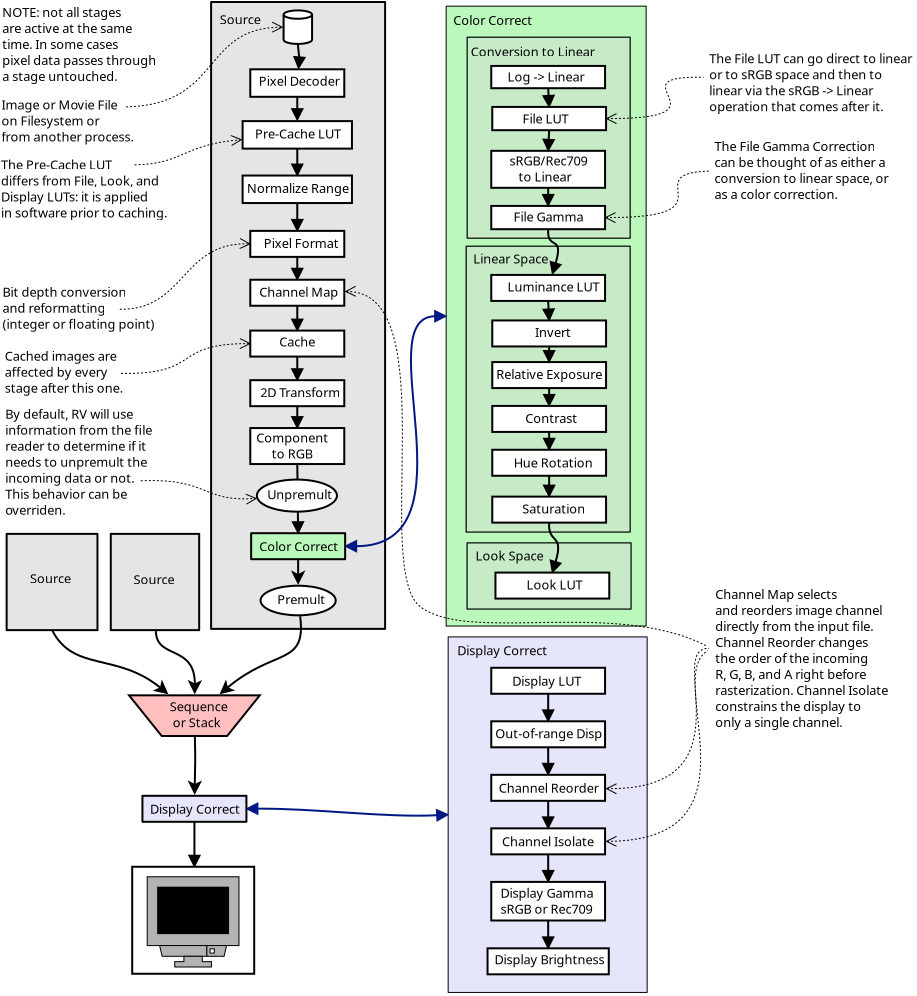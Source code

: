<?xml version="1.0" encoding="UTF-8"?>
<dia:diagram xmlns:dia="http://www.lysator.liu.se/~alla/dia/">
  <dia:layer name="Background" visible="true">
    <dia:object type="Standard - Box" version="0" id="O0">
      <dia:attribute name="obj_pos">
        <dia:point val="13.097,1.229"/>
      </dia:attribute>
      <dia:attribute name="obj_bb">
        <dia:rectangle val="13.047,1.179;21.846,32.623"/>
      </dia:attribute>
      <dia:attribute name="elem_corner">
        <dia:point val="13.097,1.229"/>
      </dia:attribute>
      <dia:attribute name="elem_width">
        <dia:real val="8.7"/>
      </dia:attribute>
      <dia:attribute name="elem_height">
        <dia:real val="31.344"/>
      </dia:attribute>
      <dia:attribute name="inner_color">
        <dia:color val="#e5e5e5"/>
      </dia:attribute>
      <dia:attribute name="show_background">
        <dia:boolean val="true"/>
      </dia:attribute>
      <dia:attribute name="corner_radius">
        <dia:real val="1.175e-38"/>
      </dia:attribute>
    </dia:object>
    <dia:object type="Network - Storage" version="0" id="O1">
      <dia:attribute name="obj_pos">
        <dia:point val="16.721,1.649"/>
      </dia:attribute>
      <dia:attribute name="obj_bb">
        <dia:rectangle val="16.671,1.599;18.196,4.566"/>
      </dia:attribute>
      <dia:attribute name="elem_corner">
        <dia:point val="16.721,1.649"/>
      </dia:attribute>
      <dia:attribute name="elem_width">
        <dia:real val="1.425"/>
      </dia:attribute>
      <dia:attribute name="elem_height">
        <dia:real val="1.676"/>
      </dia:attribute>
      <dia:attribute name="line_width">
        <dia:real val="0.1"/>
      </dia:attribute>
      <dia:attribute name="line_colour">
        <dia:color val="#000000"/>
      </dia:attribute>
      <dia:attribute name="fill_colour">
        <dia:color val="#ffffff"/>
      </dia:attribute>
      <dia:attribute name="show_background">
        <dia:boolean val="true"/>
      </dia:attribute>
      <dia:attribute name="line_style">
        <dia:enum val="0"/>
        <dia:real val="1"/>
      </dia:attribute>
      <dia:attribute name="text">
        <dia:composite type="text">
          <dia:attribute name="string">
            <dia:string>##</dia:string>
          </dia:attribute>
          <dia:attribute name="font">
            <dia:font family="sans" style="0" name="Helvetica"/>
          </dia:attribute>
          <dia:attribute name="height">
            <dia:real val="0.8"/>
          </dia:attribute>
          <dia:attribute name="pos">
            <dia:point val="17.434,3.726"/>
          </dia:attribute>
          <dia:attribute name="color">
            <dia:color val="#000000"/>
          </dia:attribute>
          <dia:attribute name="alignment">
            <dia:enum val="1"/>
          </dia:attribute>
        </dia:composite>
      </dia:attribute>
      <dia:attribute name="flip_horizontal">
        <dia:boolean val="false"/>
      </dia:attribute>
      <dia:attribute name="flip_vertical">
        <dia:boolean val="false"/>
      </dia:attribute>
    </dia:object>
    <dia:object type="Standard - Text" version="1" id="O2">
      <dia:attribute name="obj_pos">
        <dia:point val="2.623,6.606"/>
      </dia:attribute>
      <dia:attribute name="obj_bb">
        <dia:rectangle val="2.623,6.064;9.063,8.604"/>
      </dia:attribute>
      <dia:attribute name="text">
        <dia:composite type="text">
          <dia:attribute name="string">
            <dia:string>#Image or Movie File
on Filesystem or
from another process.#</dia:string>
          </dia:attribute>
          <dia:attribute name="font">
            <dia:font family="sans" style="0" name="Helvetica"/>
          </dia:attribute>
          <dia:attribute name="height">
            <dia:real val="0.8"/>
          </dia:attribute>
          <dia:attribute name="pos">
            <dia:point val="2.623,6.606"/>
          </dia:attribute>
          <dia:attribute name="color">
            <dia:color val="#000000"/>
          </dia:attribute>
          <dia:attribute name="alignment">
            <dia:enum val="0"/>
          </dia:attribute>
        </dia:composite>
      </dia:attribute>
      <dia:attribute name="valign">
        <dia:enum val="3"/>
      </dia:attribute>
    </dia:object>
    <dia:object type="Standard - Box" version="0" id="O3">
      <dia:attribute name="obj_pos">
        <dia:point val="24.85,1.439"/>
      </dia:attribute>
      <dia:attribute name="obj_bb">
        <dia:rectangle val="24.825,1.414;34.875,32.457"/>
      </dia:attribute>
      <dia:attribute name="elem_corner">
        <dia:point val="24.85,1.439"/>
      </dia:attribute>
      <dia:attribute name="elem_width">
        <dia:real val="10"/>
      </dia:attribute>
      <dia:attribute name="elem_height">
        <dia:real val="30.993"/>
      </dia:attribute>
      <dia:attribute name="border_width">
        <dia:real val="0.05"/>
      </dia:attribute>
      <dia:attribute name="inner_color">
        <dia:color val="#bbf8bb"/>
      </dia:attribute>
      <dia:attribute name="show_background">
        <dia:boolean val="true"/>
      </dia:attribute>
      <dia:attribute name="corner_radius">
        <dia:real val="1.175e-38"/>
      </dia:attribute>
    </dia:object>
    <dia:object type="Standard - Box" version="0" id="O4">
      <dia:attribute name="obj_pos">
        <dia:point val="25.9,2.989"/>
      </dia:attribute>
      <dia:attribute name="obj_bb">
        <dia:rectangle val="25.87,2.959;34.08,13.069"/>
      </dia:attribute>
      <dia:attribute name="elem_corner">
        <dia:point val="25.9,2.989"/>
      </dia:attribute>
      <dia:attribute name="elem_width">
        <dia:real val="8.15"/>
      </dia:attribute>
      <dia:attribute name="elem_height">
        <dia:real val="10.05"/>
      </dia:attribute>
      <dia:attribute name="border_width">
        <dia:real val="0.06"/>
      </dia:attribute>
      <dia:attribute name="inner_color">
        <dia:color val="#c7ebc7"/>
      </dia:attribute>
      <dia:attribute name="show_background">
        <dia:boolean val="true"/>
      </dia:attribute>
      <dia:attribute name="corner_radius">
        <dia:real val="1.175e-38"/>
      </dia:attribute>
    </dia:object>
    <dia:object type="Standard - Text" version="1" id="O5">
      <dia:attribute name="obj_pos">
        <dia:point val="25.2,2.375"/>
      </dia:attribute>
      <dia:attribute name="obj_bb">
        <dia:rectangle val="25.2,1.833;29.04,2.772"/>
      </dia:attribute>
      <dia:attribute name="text">
        <dia:composite type="text">
          <dia:attribute name="string">
            <dia:string>#Color Correct#</dia:string>
          </dia:attribute>
          <dia:attribute name="font">
            <dia:font family="sans" style="0" name="Helvetica"/>
          </dia:attribute>
          <dia:attribute name="height">
            <dia:real val="0.8"/>
          </dia:attribute>
          <dia:attribute name="pos">
            <dia:point val="25.2,2.375"/>
          </dia:attribute>
          <dia:attribute name="color">
            <dia:color val="#000000"/>
          </dia:attribute>
          <dia:attribute name="alignment">
            <dia:enum val="0"/>
          </dia:attribute>
        </dia:composite>
      </dia:attribute>
      <dia:attribute name="valign">
        <dia:enum val="3"/>
      </dia:attribute>
    </dia:object>
    <dia:object type="Standard - BezierLine" version="0" id="O6">
      <dia:attribute name="obj_pos">
        <dia:point val="19.799,28.438"/>
      </dia:attribute>
      <dia:attribute name="obj_bb">
        <dia:rectangle val="19.749,16.435;24.905,28.938"/>
      </dia:attribute>
      <dia:attribute name="bez_points">
        <dia:point val="19.799,28.438"/>
        <dia:point val="26.486,28.439"/>
        <dia:point val="20.871,16.972"/>
        <dia:point val="24.85,16.936"/>
      </dia:attribute>
      <dia:attribute name="corner_types">
        <dia:enum val="0"/>
        <dia:enum val="0"/>
      </dia:attribute>
      <dia:attribute name="line_color">
        <dia:color val="#001883"/>
      </dia:attribute>
      <dia:attribute name="start_arrow">
        <dia:enum val="3"/>
      </dia:attribute>
      <dia:attribute name="start_arrow_length">
        <dia:real val="0.5"/>
      </dia:attribute>
      <dia:attribute name="start_arrow_width">
        <dia:real val="0.5"/>
      </dia:attribute>
      <dia:attribute name="end_arrow">
        <dia:enum val="3"/>
      </dia:attribute>
      <dia:attribute name="end_arrow_length">
        <dia:real val="0.5"/>
      </dia:attribute>
      <dia:attribute name="end_arrow_width">
        <dia:real val="0.5"/>
      </dia:attribute>
      <dia:connections>
        <dia:connection handle="0" to="O89" connection="4"/>
        <dia:connection handle="3" to="O3" connection="3"/>
      </dia:connections>
    </dia:object>
    <dia:object type="Standard - BezierLine" version="0" id="O7">
      <dia:attribute name="obj_pos">
        <dia:point val="17.434,3.326"/>
      </dia:attribute>
      <dia:attribute name="obj_bb">
        <dia:rectangle val="16.966,3.271;17.971,4.637"/>
      </dia:attribute>
      <dia:attribute name="bez_points">
        <dia:point val="17.434,3.326"/>
        <dia:point val="17.521,4.329"/>
        <dia:point val="17.462,4.621"/>
        <dia:point val="17.406,5.282"/>
      </dia:attribute>
      <dia:attribute name="corner_types">
        <dia:enum val="0"/>
        <dia:enum val="0"/>
      </dia:attribute>
      <dia:attribute name="end_arrow">
        <dia:enum val="3"/>
      </dia:attribute>
      <dia:attribute name="end_arrow_length">
        <dia:real val="0.5"/>
      </dia:attribute>
      <dia:attribute name="end_arrow_width">
        <dia:real val="0.5"/>
      </dia:attribute>
      <dia:connections>
        <dia:connection handle="0" to="O1" connection="1"/>
        <dia:connection handle="3" to="O91" connection="8"/>
      </dia:connections>
    </dia:object>
    <dia:group>
      <dia:object type="Standard - Box" version="0" id="O8">
        <dia:attribute name="obj_pos">
          <dia:point val="15.056,17.658"/>
        </dia:attribute>
        <dia:attribute name="obj_bb">
          <dia:rectangle val="15.006,17.608;19.806,19.008"/>
        </dia:attribute>
        <dia:attribute name="elem_corner">
          <dia:point val="15.056,17.658"/>
        </dia:attribute>
        <dia:attribute name="elem_width">
          <dia:real val="4.7"/>
        </dia:attribute>
        <dia:attribute name="elem_height">
          <dia:real val="1.3"/>
        </dia:attribute>
        <dia:attribute name="show_background">
          <dia:boolean val="true"/>
        </dia:attribute>
      </dia:object>
      <dia:object type="Standard - Text" version="1" id="O9">
        <dia:attribute name="obj_pos">
          <dia:point val="16.506,18.458"/>
        </dia:attribute>
        <dia:attribute name="obj_bb">
          <dia:rectangle val="16.506,17.916;18.321,18.856"/>
        </dia:attribute>
        <dia:attribute name="text">
          <dia:composite type="text">
            <dia:attribute name="string">
              <dia:string>#Cache#</dia:string>
            </dia:attribute>
            <dia:attribute name="font">
              <dia:font family="sans" style="0" name="Helvetica"/>
            </dia:attribute>
            <dia:attribute name="height">
              <dia:real val="0.8"/>
            </dia:attribute>
            <dia:attribute name="pos">
              <dia:point val="16.506,18.458"/>
            </dia:attribute>
            <dia:attribute name="color">
              <dia:color val="#000000"/>
            </dia:attribute>
            <dia:attribute name="alignment">
              <dia:enum val="0"/>
            </dia:attribute>
          </dia:composite>
        </dia:attribute>
        <dia:attribute name="valign">
          <dia:enum val="3"/>
        </dia:attribute>
      </dia:object>
    </dia:group>
    <dia:object type="Standard - Line" version="0" id="O10">
      <dia:attribute name="obj_pos">
        <dia:point val="17.406,11.281"/>
      </dia:attribute>
      <dia:attribute name="obj_bb">
        <dia:rectangle val="16.906,11.231;17.906,12.723"/>
      </dia:attribute>
      <dia:attribute name="conn_endpoints">
        <dia:point val="17.406,11.281"/>
        <dia:point val="17.406,12.673"/>
      </dia:attribute>
      <dia:attribute name="numcp">
        <dia:int val="1"/>
      </dia:attribute>
      <dia:attribute name="end_arrow">
        <dia:enum val="3"/>
      </dia:attribute>
      <dia:attribute name="end_arrow_length">
        <dia:real val="0.5"/>
      </dia:attribute>
      <dia:attribute name="end_arrow_width">
        <dia:real val="0.5"/>
      </dia:attribute>
      <dia:connections>
        <dia:connection handle="0" to="O93" connection="6"/>
        <dia:connection handle="1" to="O95" connection="1"/>
      </dia:connections>
    </dia:object>
    <dia:object type="Standard - Line" version="0" id="O11">
      <dia:attribute name="obj_pos">
        <dia:point val="17.406,13.973"/>
      </dia:attribute>
      <dia:attribute name="obj_bb">
        <dia:rectangle val="16.906,13.923;17.906,15.166"/>
      </dia:attribute>
      <dia:attribute name="conn_endpoints">
        <dia:point val="17.406,13.973"/>
        <dia:point val="17.406,15.116"/>
      </dia:attribute>
      <dia:attribute name="numcp">
        <dia:int val="1"/>
      </dia:attribute>
      <dia:attribute name="end_arrow">
        <dia:enum val="3"/>
      </dia:attribute>
      <dia:attribute name="end_arrow_length">
        <dia:real val="0.5"/>
      </dia:attribute>
      <dia:attribute name="end_arrow_width">
        <dia:real val="0.5"/>
      </dia:attribute>
      <dia:connections>
        <dia:connection handle="0" to="O95" connection="6"/>
        <dia:connection handle="1" to="O97" connection="1"/>
      </dia:connections>
    </dia:object>
    <dia:object type="Standard - Line" version="0" id="O12">
      <dia:attribute name="obj_pos">
        <dia:point val="17.406,16.416"/>
      </dia:attribute>
      <dia:attribute name="obj_bb">
        <dia:rectangle val="16.906,16.366;17.906,17.708"/>
      </dia:attribute>
      <dia:attribute name="conn_endpoints">
        <dia:point val="17.406,16.416"/>
        <dia:point val="17.406,17.658"/>
      </dia:attribute>
      <dia:attribute name="numcp">
        <dia:int val="1"/>
      </dia:attribute>
      <dia:attribute name="end_arrow">
        <dia:enum val="3"/>
      </dia:attribute>
      <dia:attribute name="end_arrow_length">
        <dia:real val="0.5"/>
      </dia:attribute>
      <dia:attribute name="end_arrow_width">
        <dia:real val="0.5"/>
      </dia:attribute>
      <dia:connections>
        <dia:connection handle="0" to="O97" connection="6"/>
        <dia:connection handle="1" to="O8" connection="1"/>
      </dia:connections>
    </dia:object>
    <dia:object type="Standard - Line" version="0" id="O13">
      <dia:attribute name="obj_pos">
        <dia:point val="17.406,18.958"/>
      </dia:attribute>
      <dia:attribute name="obj_bb">
        <dia:rectangle val="16.906,18.908;17.906,20.188"/>
      </dia:attribute>
      <dia:attribute name="conn_endpoints">
        <dia:point val="17.406,18.958"/>
        <dia:point val="17.406,20.138"/>
      </dia:attribute>
      <dia:attribute name="numcp">
        <dia:int val="1"/>
      </dia:attribute>
      <dia:attribute name="end_arrow">
        <dia:enum val="3"/>
      </dia:attribute>
      <dia:attribute name="end_arrow_length">
        <dia:real val="0.5"/>
      </dia:attribute>
      <dia:attribute name="end_arrow_width">
        <dia:real val="0.5"/>
      </dia:attribute>
      <dia:connections>
        <dia:connection handle="0" to="O8" connection="6"/>
        <dia:connection handle="1" to="O99" connection="1"/>
      </dia:connections>
    </dia:object>
    <dia:object type="Standard - Line" version="0" id="O14">
      <dia:attribute name="obj_pos">
        <dia:point val="17.406,24.331"/>
      </dia:attribute>
      <dia:attribute name="obj_bb">
        <dia:rectangle val="16.949,24.28;17.95,27.844"/>
      </dia:attribute>
      <dia:attribute name="conn_endpoints">
        <dia:point val="17.406,24.331"/>
        <dia:point val="17.449,27.788"/>
      </dia:attribute>
      <dia:attribute name="numcp">
        <dia:int val="1"/>
      </dia:attribute>
      <dia:attribute name="end_arrow">
        <dia:enum val="3"/>
      </dia:attribute>
      <dia:attribute name="end_arrow_length">
        <dia:real val="0.5"/>
      </dia:attribute>
      <dia:attribute name="end_arrow_width">
        <dia:real val="0.5"/>
      </dia:attribute>
      <dia:connections>
        <dia:connection handle="0" to="O101" connection="6"/>
        <dia:connection handle="1" to="O89" connection="1"/>
      </dia:connections>
    </dia:object>
    <dia:object type="Standard - BezierLine" version="0" id="O15">
      <dia:attribute name="obj_pos">
        <dia:point val="14.863,41.568"/>
      </dia:attribute>
      <dia:attribute name="obj_bb">
        <dia:rectangle val="14.809,41.067;25.025,42.364"/>
      </dia:attribute>
      <dia:attribute name="bez_points">
        <dia:point val="14.863,41.568"/>
        <dia:point val="18.315,41.539"/>
        <dia:point val="21.766,42.024"/>
        <dia:point val="24.95,41.862"/>
      </dia:attribute>
      <dia:attribute name="corner_types">
        <dia:enum val="0"/>
        <dia:enum val="0"/>
      </dia:attribute>
      <dia:attribute name="line_color">
        <dia:color val="#001883"/>
      </dia:attribute>
      <dia:attribute name="start_arrow">
        <dia:enum val="3"/>
      </dia:attribute>
      <dia:attribute name="start_arrow_length">
        <dia:real val="0.5"/>
      </dia:attribute>
      <dia:attribute name="start_arrow_width">
        <dia:real val="0.5"/>
      </dia:attribute>
      <dia:attribute name="end_arrow">
        <dia:enum val="3"/>
      </dia:attribute>
      <dia:attribute name="end_arrow_length">
        <dia:real val="0.5"/>
      </dia:attribute>
      <dia:attribute name="end_arrow_width">
        <dia:real val="0.5"/>
      </dia:attribute>
      <dia:connections>
        <dia:connection handle="0" to="O120" connection="4"/>
        <dia:connection handle="3" to="O16" connection="3"/>
      </dia:connections>
    </dia:object>
    <dia:object type="Standard - Box" version="0" id="O16">
      <dia:attribute name="obj_pos">
        <dia:point val="24.95,32.975"/>
      </dia:attribute>
      <dia:attribute name="obj_bb">
        <dia:rectangle val="24.925,32.95;34.925,50.775"/>
      </dia:attribute>
      <dia:attribute name="elem_corner">
        <dia:point val="24.95,32.975"/>
      </dia:attribute>
      <dia:attribute name="elem_width">
        <dia:real val="9.95"/>
      </dia:attribute>
      <dia:attribute name="elem_height">
        <dia:real val="17.775"/>
      </dia:attribute>
      <dia:attribute name="border_width">
        <dia:real val="0.05"/>
      </dia:attribute>
      <dia:attribute name="inner_color">
        <dia:color val="#e6e6fa"/>
      </dia:attribute>
      <dia:attribute name="show_background">
        <dia:boolean val="true"/>
      </dia:attribute>
      <dia:attribute name="corner_radius">
        <dia:real val="1.175e-38"/>
      </dia:attribute>
    </dia:object>
    <dia:object type="Standard - Line" version="0" id="O17">
      <dia:attribute name="obj_pos">
        <dia:point val="29.951,35.818"/>
      </dia:attribute>
      <dia:attribute name="obj_bb">
        <dia:rectangle val="29.451,35.767;30.451,37.244"/>
      </dia:attribute>
      <dia:attribute name="conn_endpoints">
        <dia:point val="29.951,35.818"/>
        <dia:point val="29.951,37.194"/>
      </dia:attribute>
      <dia:attribute name="numcp">
        <dia:int val="1"/>
      </dia:attribute>
      <dia:attribute name="end_arrow">
        <dia:enum val="3"/>
      </dia:attribute>
      <dia:attribute name="end_arrow_length">
        <dia:real val="0.5"/>
      </dia:attribute>
      <dia:attribute name="end_arrow_width">
        <dia:real val="0.5"/>
      </dia:attribute>
      <dia:connections>
        <dia:connection handle="0" to="O75" connection="6"/>
        <dia:connection handle="1" to="O77" connection="1"/>
      </dia:connections>
    </dia:object>
    <dia:object type="Standard - Line" version="0" id="O18">
      <dia:attribute name="obj_pos">
        <dia:point val="29.951,38.494"/>
      </dia:attribute>
      <dia:attribute name="obj_bb">
        <dia:rectangle val="29.451,38.444;30.451,39.92"/>
      </dia:attribute>
      <dia:attribute name="conn_endpoints">
        <dia:point val="29.951,38.494"/>
        <dia:point val="29.951,39.87"/>
      </dia:attribute>
      <dia:attribute name="numcp">
        <dia:int val="1"/>
      </dia:attribute>
      <dia:attribute name="end_arrow">
        <dia:enum val="3"/>
      </dia:attribute>
      <dia:attribute name="end_arrow_length">
        <dia:real val="0.5"/>
      </dia:attribute>
      <dia:attribute name="end_arrow_width">
        <dia:real val="0.5"/>
      </dia:attribute>
      <dia:connections>
        <dia:connection handle="0" to="O77" connection="6"/>
        <dia:connection handle="1" to="O79" connection="1"/>
      </dia:connections>
    </dia:object>
    <dia:object type="Standard - Line" version="0" id="O19">
      <dia:attribute name="obj_pos">
        <dia:point val="29.951,41.17"/>
      </dia:attribute>
      <dia:attribute name="obj_bb">
        <dia:rectangle val="29.451,41.12;30.451,42.597"/>
      </dia:attribute>
      <dia:attribute name="conn_endpoints">
        <dia:point val="29.951,41.17"/>
        <dia:point val="29.951,42.547"/>
      </dia:attribute>
      <dia:attribute name="numcp">
        <dia:int val="1"/>
      </dia:attribute>
      <dia:attribute name="end_arrow">
        <dia:enum val="3"/>
      </dia:attribute>
      <dia:attribute name="end_arrow_length">
        <dia:real val="0.5"/>
      </dia:attribute>
      <dia:attribute name="end_arrow_width">
        <dia:real val="0.5"/>
      </dia:attribute>
      <dia:connections>
        <dia:connection handle="0" to="O79" connection="6"/>
        <dia:connection handle="1" to="O81" connection="1"/>
      </dia:connections>
    </dia:object>
    <dia:object type="Standard - Line" version="0" id="O20">
      <dia:attribute name="obj_pos">
        <dia:point val="29.951,43.847"/>
      </dia:attribute>
      <dia:attribute name="obj_bb">
        <dia:rectangle val="29.451,43.797;30.451,45.273"/>
      </dia:attribute>
      <dia:attribute name="conn_endpoints">
        <dia:point val="29.951,43.847"/>
        <dia:point val="29.951,45.224"/>
      </dia:attribute>
      <dia:attribute name="numcp">
        <dia:int val="1"/>
      </dia:attribute>
      <dia:attribute name="end_arrow">
        <dia:enum val="3"/>
      </dia:attribute>
      <dia:attribute name="end_arrow_length">
        <dia:real val="0.5"/>
      </dia:attribute>
      <dia:attribute name="end_arrow_width">
        <dia:real val="0.5"/>
      </dia:attribute>
      <dia:connections>
        <dia:connection handle="0" to="O81" connection="6"/>
        <dia:connection handle="1" to="O83" connection="1"/>
      </dia:connections>
    </dia:object>
    <dia:object type="Standard - Text" version="1" id="O21">
      <dia:attribute name="obj_pos">
        <dia:point val="25.4,33.888"/>
      </dia:attribute>
      <dia:attribute name="obj_bb">
        <dia:rectangle val="25.4,33.345;29.867,34.285"/>
      </dia:attribute>
      <dia:attribute name="text">
        <dia:composite type="text">
          <dia:attribute name="string">
            <dia:string>#Display Correct#</dia:string>
          </dia:attribute>
          <dia:attribute name="font">
            <dia:font family="sans" style="0" name="Helvetica"/>
          </dia:attribute>
          <dia:attribute name="height">
            <dia:real val="0.8"/>
          </dia:attribute>
          <dia:attribute name="pos">
            <dia:point val="25.4,33.888"/>
          </dia:attribute>
          <dia:attribute name="color">
            <dia:color val="#000000"/>
          </dia:attribute>
          <dia:attribute name="alignment">
            <dia:enum val="0"/>
          </dia:attribute>
        </dia:composite>
      </dia:attribute>
      <dia:attribute name="valign">
        <dia:enum val="3"/>
      </dia:attribute>
    </dia:object>
    <dia:object type="Standard - Line" version="0" id="O22">
      <dia:attribute name="obj_pos">
        <dia:point val="12.263,42.218"/>
      </dia:attribute>
      <dia:attribute name="obj_bb">
        <dia:rectangle val="11.763,42.168;12.763,44.517"/>
      </dia:attribute>
      <dia:attribute name="conn_endpoints">
        <dia:point val="12.263,42.218"/>
        <dia:point val="12.263,44.467"/>
      </dia:attribute>
      <dia:attribute name="numcp">
        <dia:int val="1"/>
      </dia:attribute>
      <dia:attribute name="end_arrow">
        <dia:enum val="3"/>
      </dia:attribute>
      <dia:attribute name="end_arrow_length">
        <dia:real val="0.5"/>
      </dia:attribute>
      <dia:attribute name="end_arrow_width">
        <dia:real val="0.5"/>
      </dia:attribute>
      <dia:connections>
        <dia:connection handle="0" to="O120" connection="6"/>
        <dia:connection handle="1" to="O24" connection="1"/>
      </dia:connections>
    </dia:object>
    <dia:object type="Standard - Line" version="0" id="O23">
      <dia:attribute name="obj_pos">
        <dia:point val="17.406,21.438"/>
      </dia:attribute>
      <dia:attribute name="obj_bb">
        <dia:rectangle val="16.906,21.388;17.906,22.581"/>
      </dia:attribute>
      <dia:attribute name="conn_endpoints">
        <dia:point val="17.406,21.438"/>
        <dia:point val="17.406,22.531"/>
      </dia:attribute>
      <dia:attribute name="numcp">
        <dia:int val="1"/>
      </dia:attribute>
      <dia:attribute name="end_arrow">
        <dia:enum val="3"/>
      </dia:attribute>
      <dia:attribute name="end_arrow_length">
        <dia:real val="0.5"/>
      </dia:attribute>
      <dia:attribute name="end_arrow_width">
        <dia:real val="0.5"/>
      </dia:attribute>
      <dia:connections>
        <dia:connection handle="0" to="O99" connection="6"/>
        <dia:connection handle="1" to="O101" connection="1"/>
      </dia:connections>
    </dia:object>
    <dia:group>
      <dia:object type="Standard - Box" version="0" id="O24">
        <dia:attribute name="obj_pos">
          <dia:point val="9.152,44.467"/>
        </dia:attribute>
        <dia:attribute name="obj_bb">
          <dia:rectangle val="9.102,44.417;15.302,49.867"/>
        </dia:attribute>
        <dia:attribute name="elem_corner">
          <dia:point val="9.152,44.467"/>
        </dia:attribute>
        <dia:attribute name="elem_width">
          <dia:real val="6.1"/>
        </dia:attribute>
        <dia:attribute name="elem_height">
          <dia:real val="5.35"/>
        </dia:attribute>
        <dia:attribute name="show_background">
          <dia:boolean val="true"/>
        </dia:attribute>
      </dia:object>
      <dia:object type="Network - General Monitor (With Stand)" version="0" id="O25">
        <dia:attribute name="obj_pos">
          <dia:point val="9.902,44.967"/>
        </dia:attribute>
        <dia:attribute name="obj_bb">
          <dia:rectangle val="9.877,44.942;14.516,50.833"/>
        </dia:attribute>
        <dia:attribute name="elem_corner">
          <dia:point val="9.902,44.967"/>
        </dia:attribute>
        <dia:attribute name="elem_width">
          <dia:real val="4.589"/>
        </dia:attribute>
        <dia:attribute name="elem_height">
          <dia:real val="4.512"/>
        </dia:attribute>
        <dia:attribute name="line_width">
          <dia:real val="0.1"/>
        </dia:attribute>
        <dia:attribute name="line_colour">
          <dia:color val="#000000"/>
        </dia:attribute>
        <dia:attribute name="fill_colour">
          <dia:color val="#ffffff"/>
        </dia:attribute>
        <dia:attribute name="show_background">
          <dia:boolean val="true"/>
        </dia:attribute>
        <dia:attribute name="line_style">
          <dia:enum val="0"/>
          <dia:real val="1"/>
        </dia:attribute>
        <dia:attribute name="text">
          <dia:composite type="text">
            <dia:attribute name="string">
              <dia:string>##</dia:string>
            </dia:attribute>
            <dia:attribute name="font">
              <dia:font family="sans" style="0" name="Helvetica"/>
            </dia:attribute>
            <dia:attribute name="height">
              <dia:real val="0.8"/>
            </dia:attribute>
            <dia:attribute name="pos">
              <dia:point val="12.197,50.033"/>
            </dia:attribute>
            <dia:attribute name="color">
              <dia:color val="#000000"/>
            </dia:attribute>
            <dia:attribute name="alignment">
              <dia:enum val="1"/>
            </dia:attribute>
          </dia:composite>
        </dia:attribute>
        <dia:attribute name="flip_horizontal">
          <dia:boolean val="false"/>
        </dia:attribute>
        <dia:attribute name="flip_vertical">
          <dia:boolean val="false"/>
        </dia:attribute>
      </dia:object>
    </dia:group>
    <dia:object type="Standard - Text" version="1" id="O26">
      <dia:attribute name="obj_pos">
        <dia:point val="2.65,1.975"/>
      </dia:attribute>
      <dia:attribute name="obj_bb">
        <dia:rectangle val="2.65,1.433;10.195,5.572"/>
      </dia:attribute>
      <dia:attribute name="text">
        <dia:composite type="text">
          <dia:attribute name="string">
            <dia:string>#NOTE: not all stages
are active at the same
time. In some cases
pixel data passes through
a stage untouched.#</dia:string>
          </dia:attribute>
          <dia:attribute name="font">
            <dia:font family="sans" style="0" name="Helvetica"/>
          </dia:attribute>
          <dia:attribute name="height">
            <dia:real val="0.8"/>
          </dia:attribute>
          <dia:attribute name="pos">
            <dia:point val="2.65,1.975"/>
          </dia:attribute>
          <dia:attribute name="color">
            <dia:color val="#000000"/>
          </dia:attribute>
          <dia:attribute name="alignment">
            <dia:enum val="0"/>
          </dia:attribute>
        </dia:composite>
      </dia:attribute>
      <dia:attribute name="valign">
        <dia:enum val="3"/>
      </dia:attribute>
    </dia:object>
    <dia:object type="Standard - BezierLine" version="0" id="O27">
      <dia:attribute name="obj_pos">
        <dia:point val="32.795,12.007"/>
      </dia:attribute>
      <dia:attribute name="obj_bb">
        <dia:rectangle val="32.783,9.672;38.034,12.507"/>
      </dia:attribute>
      <dia:attribute name="bez_points">
        <dia:point val="32.795,12.007"/>
        <dia:point val="39.417,12.039"/>
        <dia:point val="34.174,9.782"/>
        <dia:point val="38.024,9.682"/>
      </dia:attribute>
      <dia:attribute name="corner_types">
        <dia:enum val="0"/>
        <dia:enum val="0"/>
      </dia:attribute>
      <dia:attribute name="line_width">
        <dia:real val="0.02"/>
      </dia:attribute>
      <dia:attribute name="line_style">
        <dia:enum val="4"/>
      </dia:attribute>
      <dia:attribute name="start_arrow">
        <dia:enum val="1"/>
      </dia:attribute>
      <dia:attribute name="start_arrow_length">
        <dia:real val="0.5"/>
      </dia:attribute>
      <dia:attribute name="start_arrow_width">
        <dia:real val="0.5"/>
      </dia:attribute>
      <dia:connections>
        <dia:connection handle="0" to="O63" connection="4"/>
      </dia:connections>
    </dia:object>
    <dia:object type="Standard - Text" version="1" id="O28">
      <dia:attribute name="obj_pos">
        <dia:point val="38.265,8.675"/>
      </dia:attribute>
      <dia:attribute name="obj_bb">
        <dia:rectangle val="38.265,8.133;46.925,11.473"/>
      </dia:attribute>
      <dia:attribute name="text">
        <dia:composite type="text">
          <dia:attribute name="string">
            <dia:string>#The File Gamma Correction
can be thought of as either a
conversion to linear space, or
as a color correction.#</dia:string>
          </dia:attribute>
          <dia:attribute name="font">
            <dia:font family="sans" style="0" name="Helvetica"/>
          </dia:attribute>
          <dia:attribute name="height">
            <dia:real val="0.8"/>
          </dia:attribute>
          <dia:attribute name="pos">
            <dia:point val="38.265,8.675"/>
          </dia:attribute>
          <dia:attribute name="color">
            <dia:color val="#000000"/>
          </dia:attribute>
          <dia:attribute name="alignment">
            <dia:enum val="0"/>
          </dia:attribute>
        </dia:composite>
      </dia:attribute>
      <dia:attribute name="valign">
        <dia:enum val="3"/>
      </dia:attribute>
    </dia:object>
    <dia:object type="Standard - BezierLine" version="0" id="O29">
      <dia:attribute name="obj_pos">
        <dia:point val="29.951,40.52"/>
      </dia:attribute>
      <dia:attribute name="obj_bb">
        <dia:rectangle val="32.826,33.536;38.005,41.06"/>
      </dia:attribute>
      <dia:attribute name="bez_points">
        <dia:point val="29.951,40.52"/>
        <dia:point val="37.389,40.623"/>
        <dia:point val="35.694,33.486"/>
        <dia:point val="37.995,33.546"/>
      </dia:attribute>
      <dia:attribute name="corner_types">
        <dia:enum val="0"/>
        <dia:enum val="0"/>
      </dia:attribute>
      <dia:attribute name="line_width">
        <dia:real val="0.02"/>
      </dia:attribute>
      <dia:attribute name="line_style">
        <dia:enum val="4"/>
      </dia:attribute>
      <dia:attribute name="start_arrow">
        <dia:enum val="1"/>
      </dia:attribute>
      <dia:attribute name="start_arrow_length">
        <dia:real val="0.5"/>
      </dia:attribute>
      <dia:attribute name="start_arrow_width">
        <dia:real val="0.5"/>
      </dia:attribute>
      <dia:connections>
        <dia:connection handle="0" to="O79" connection="8"/>
      </dia:connections>
    </dia:object>
    <dia:object type="Standard - Box" version="0" id="O30">
      <dia:attribute name="obj_pos">
        <dia:point val="25.85,13.439"/>
      </dia:attribute>
      <dia:attribute name="obj_bb">
        <dia:rectangle val="25.82,13.409;34.08,27.762"/>
      </dia:attribute>
      <dia:attribute name="elem_corner">
        <dia:point val="25.85,13.439"/>
      </dia:attribute>
      <dia:attribute name="elem_width">
        <dia:real val="8.2"/>
      </dia:attribute>
      <dia:attribute name="elem_height">
        <dia:real val="14.293"/>
      </dia:attribute>
      <dia:attribute name="border_width">
        <dia:real val="0.06"/>
      </dia:attribute>
      <dia:attribute name="inner_color">
        <dia:color val="#c7ebc7"/>
      </dia:attribute>
      <dia:attribute name="show_background">
        <dia:boolean val="true"/>
      </dia:attribute>
      <dia:attribute name="corner_radius">
        <dia:real val="1.175e-38"/>
      </dia:attribute>
    </dia:object>
    <dia:group>
      <dia:object type="Standard - Box" version="0" id="O31">
        <dia:attribute name="obj_pos">
          <dia:point val="27.155,25.96"/>
        </dia:attribute>
        <dia:attribute name="obj_bb">
          <dia:rectangle val="27.105,25.91;32.895,27.31"/>
        </dia:attribute>
        <dia:attribute name="elem_corner">
          <dia:point val="27.155,25.96"/>
        </dia:attribute>
        <dia:attribute name="elem_width">
          <dia:real val="5.69"/>
        </dia:attribute>
        <dia:attribute name="elem_height">
          <dia:real val="1.3"/>
        </dia:attribute>
        <dia:attribute name="show_background">
          <dia:boolean val="true"/>
        </dia:attribute>
      </dia:object>
      <dia:object type="Standard - Text" version="1" id="O32">
        <dia:attribute name="obj_pos">
          <dia:point val="28.655,26.81"/>
        </dia:attribute>
        <dia:attribute name="obj_bb">
          <dia:rectangle val="28.655,26.267;31.695,27.207"/>
        </dia:attribute>
        <dia:attribute name="text">
          <dia:composite type="text">
            <dia:attribute name="string">
              <dia:string>#Saturation#</dia:string>
            </dia:attribute>
            <dia:attribute name="font">
              <dia:font family="sans" style="0" name="Helvetica"/>
            </dia:attribute>
            <dia:attribute name="height">
              <dia:real val="0.8"/>
            </dia:attribute>
            <dia:attribute name="pos">
              <dia:point val="28.655,26.81"/>
            </dia:attribute>
            <dia:attribute name="color">
              <dia:color val="#000000"/>
            </dia:attribute>
            <dia:attribute name="alignment">
              <dia:enum val="0"/>
            </dia:attribute>
          </dia:composite>
        </dia:attribute>
        <dia:attribute name="valign">
          <dia:enum val="3"/>
        </dia:attribute>
      </dia:object>
    </dia:group>
    <dia:group>
      <dia:object type="Standard - Box" version="0" id="O33">
        <dia:attribute name="obj_pos">
          <dia:point val="27.155,21.425"/>
        </dia:attribute>
        <dia:attribute name="obj_bb">
          <dia:rectangle val="27.105,21.375;32.895,22.775"/>
        </dia:attribute>
        <dia:attribute name="elem_corner">
          <dia:point val="27.155,21.425"/>
        </dia:attribute>
        <dia:attribute name="elem_width">
          <dia:real val="5.69"/>
        </dia:attribute>
        <dia:attribute name="elem_height">
          <dia:real val="1.3"/>
        </dia:attribute>
        <dia:attribute name="show_background">
          <dia:boolean val="true"/>
        </dia:attribute>
      </dia:object>
      <dia:object type="Standard - Text" version="1" id="O34">
        <dia:attribute name="obj_pos">
          <dia:point val="28.805,22.275"/>
        </dia:attribute>
        <dia:attribute name="obj_bb">
          <dia:rectangle val="28.805,21.733;31.298,22.672"/>
        </dia:attribute>
        <dia:attribute name="text">
          <dia:composite type="text">
            <dia:attribute name="string">
              <dia:string>#Contrast#</dia:string>
            </dia:attribute>
            <dia:attribute name="font">
              <dia:font family="sans" style="0" name="Helvetica"/>
            </dia:attribute>
            <dia:attribute name="height">
              <dia:real val="0.8"/>
            </dia:attribute>
            <dia:attribute name="pos">
              <dia:point val="28.805,22.275"/>
            </dia:attribute>
            <dia:attribute name="color">
              <dia:color val="#000000"/>
            </dia:attribute>
            <dia:attribute name="alignment">
              <dia:enum val="0"/>
            </dia:attribute>
          </dia:composite>
        </dia:attribute>
        <dia:attribute name="valign">
          <dia:enum val="3"/>
        </dia:attribute>
      </dia:object>
    </dia:group>
    <dia:object type="Standard - Line" version="0" id="O35">
      <dia:attribute name="obj_pos">
        <dia:point val="30.0,18.453"/>
      </dia:attribute>
      <dia:attribute name="obj_bb">
        <dia:rectangle val="29.5,18.402;30.5,19.282"/>
      </dia:attribute>
      <dia:attribute name="conn_endpoints">
        <dia:point val="30.0,18.453"/>
        <dia:point val="30.0,19.233"/>
      </dia:attribute>
      <dia:attribute name="numcp">
        <dia:int val="1"/>
      </dia:attribute>
      <dia:attribute name="end_arrow">
        <dia:enum val="3"/>
      </dia:attribute>
      <dia:attribute name="end_arrow_length">
        <dia:real val="0.5"/>
      </dia:attribute>
      <dia:attribute name="end_arrow_width">
        <dia:real val="0.5"/>
      </dia:attribute>
      <dia:connections>
        <dia:connection handle="0" to="O67" connection="6"/>
        <dia:connection handle="1" to="O69" connection="1"/>
      </dia:connections>
    </dia:object>
    <dia:object type="Standard - Line" version="0" id="O36">
      <dia:attribute name="obj_pos">
        <dia:point val="30.0,20.532"/>
      </dia:attribute>
      <dia:attribute name="obj_bb">
        <dia:rectangle val="29.5,20.483;30.5,21.475"/>
      </dia:attribute>
      <dia:attribute name="conn_endpoints">
        <dia:point val="30.0,20.532"/>
        <dia:point val="30.0,21.425"/>
      </dia:attribute>
      <dia:attribute name="numcp">
        <dia:int val="1"/>
      </dia:attribute>
      <dia:attribute name="end_arrow">
        <dia:enum val="3"/>
      </dia:attribute>
      <dia:attribute name="end_arrow_length">
        <dia:real val="0.5"/>
      </dia:attribute>
      <dia:attribute name="end_arrow_width">
        <dia:real val="0.5"/>
      </dia:attribute>
      <dia:connections>
        <dia:connection handle="0" to="O69" connection="6"/>
        <dia:connection handle="1" to="O33" connection="1"/>
      </dia:connections>
    </dia:object>
    <dia:object type="Standard - Line" version="0" id="O37">
      <dia:attribute name="obj_pos">
        <dia:point val="30.0,22.725"/>
      </dia:attribute>
      <dia:attribute name="obj_bb">
        <dia:rectangle val="29.5,22.675;30.5,23.668"/>
      </dia:attribute>
      <dia:attribute name="conn_endpoints">
        <dia:point val="30.0,22.725"/>
        <dia:point val="30.0,23.617"/>
      </dia:attribute>
      <dia:attribute name="numcp">
        <dia:int val="1"/>
      </dia:attribute>
      <dia:attribute name="end_arrow">
        <dia:enum val="3"/>
      </dia:attribute>
      <dia:attribute name="end_arrow_length">
        <dia:real val="0.5"/>
      </dia:attribute>
      <dia:attribute name="end_arrow_width">
        <dia:real val="0.5"/>
      </dia:attribute>
      <dia:connections>
        <dia:connection handle="0" to="O33" connection="6"/>
        <dia:connection handle="1" to="O71" connection="1"/>
      </dia:connections>
    </dia:object>
    <dia:object type="Standard - Line" version="0" id="O38">
      <dia:attribute name="obj_pos">
        <dia:point val="30.0,24.918"/>
      </dia:attribute>
      <dia:attribute name="obj_bb">
        <dia:rectangle val="29.5,24.867;30.5,26.01"/>
      </dia:attribute>
      <dia:attribute name="conn_endpoints">
        <dia:point val="30.0,24.918"/>
        <dia:point val="30.0,25.96"/>
      </dia:attribute>
      <dia:attribute name="numcp">
        <dia:int val="1"/>
      </dia:attribute>
      <dia:attribute name="end_arrow">
        <dia:enum val="3"/>
      </dia:attribute>
      <dia:attribute name="end_arrow_length">
        <dia:real val="0.5"/>
      </dia:attribute>
      <dia:attribute name="end_arrow_width">
        <dia:real val="0.5"/>
      </dia:attribute>
      <dia:connections>
        <dia:connection handle="0" to="O71" connection="6"/>
        <dia:connection handle="1" to="O31" connection="1"/>
      </dia:connections>
    </dia:object>
    <dia:object type="Standard - Text" version="1" id="O39">
      <dia:attribute name="obj_pos">
        <dia:point val="26.2,14.3"/>
      </dia:attribute>
      <dia:attribute name="obj_bb">
        <dia:rectangle val="26.2,13.758;29.977,14.697"/>
      </dia:attribute>
      <dia:attribute name="text">
        <dia:composite type="text">
          <dia:attribute name="string">
            <dia:string>#Linear Space#</dia:string>
          </dia:attribute>
          <dia:attribute name="font">
            <dia:font family="sans" style="0" name="Helvetica"/>
          </dia:attribute>
          <dia:attribute name="height">
            <dia:real val="0.8"/>
          </dia:attribute>
          <dia:attribute name="pos">
            <dia:point val="26.2,14.3"/>
          </dia:attribute>
          <dia:attribute name="color">
            <dia:color val="#000000"/>
          </dia:attribute>
          <dia:attribute name="alignment">
            <dia:enum val="0"/>
          </dia:attribute>
        </dia:composite>
      </dia:attribute>
      <dia:attribute name="valign">
        <dia:enum val="3"/>
      </dia:attribute>
    </dia:object>
    <dia:object type="Standard - BezierLine" version="0" id="O40">
      <dia:attribute name="obj_pos">
        <dia:point val="29.951,12.589"/>
      </dia:attribute>
      <dia:attribute name="obj_bb">
        <dia:rectangle val="29.668,12.536;30.655,15.017"/>
      </dia:attribute>
      <dia:attribute name="bez_points">
        <dia:point val="29.951,12.589"/>
        <dia:point val="29.879,13.696"/>
        <dia:point val="30.558,13.51"/>
        <dia:point val="29.951,15.525"/>
      </dia:attribute>
      <dia:attribute name="corner_types">
        <dia:enum val="0"/>
        <dia:enum val="0"/>
      </dia:attribute>
      <dia:attribute name="end_arrow">
        <dia:enum val="3"/>
      </dia:attribute>
      <dia:attribute name="end_arrow_length">
        <dia:real val="0.5"/>
      </dia:attribute>
      <dia:attribute name="end_arrow_width">
        <dia:real val="0.5"/>
      </dia:attribute>
      <dia:connections>
        <dia:connection handle="0" to="O63" connection="6"/>
        <dia:connection handle="3" to="O65" connection="8"/>
      </dia:connections>
    </dia:object>
    <dia:object type="Standard - Line" version="0" id="O41">
      <dia:attribute name="obj_pos">
        <dia:point val="29.951,16.175"/>
      </dia:attribute>
      <dia:attribute name="obj_bb">
        <dia:rectangle val="29.499,16.122;30.502,17.228"/>
      </dia:attribute>
      <dia:attribute name="conn_endpoints">
        <dia:point val="29.951,16.175"/>
        <dia:point val="30.0,17.152"/>
      </dia:attribute>
      <dia:attribute name="numcp">
        <dia:int val="1"/>
      </dia:attribute>
      <dia:attribute name="end_arrow">
        <dia:enum val="3"/>
      </dia:attribute>
      <dia:attribute name="end_arrow_length">
        <dia:real val="0.5"/>
      </dia:attribute>
      <dia:attribute name="end_arrow_width">
        <dia:real val="0.5"/>
      </dia:attribute>
      <dia:connections>
        <dia:connection handle="0" to="O65" connection="6"/>
        <dia:connection handle="1" to="O67" connection="1"/>
      </dia:connections>
    </dia:object>
    <dia:object type="Standard - Text" version="1" id="O42">
      <dia:attribute name="obj_pos">
        <dia:point val="38.299,31.083"/>
      </dia:attribute>
      <dia:attribute name="obj_bb">
        <dia:rectangle val="38.299,30.541;46.866,37.881"/>
      </dia:attribute>
      <dia:attribute name="text">
        <dia:composite type="text">
          <dia:attribute name="string">
            <dia:string>#Channel Map selects
and reorders image channel
directly from the input file.
Channel Reorder changes
the order of the incoming 
R, G, B, and A right before
rasterization. Channel Isolate
constrains the display to
only a single channel.#</dia:string>
          </dia:attribute>
          <dia:attribute name="font">
            <dia:font family="sans" style="0" name="Helvetica"/>
          </dia:attribute>
          <dia:attribute name="height">
            <dia:real val="0.8"/>
          </dia:attribute>
          <dia:attribute name="pos">
            <dia:point val="38.299,31.083"/>
          </dia:attribute>
          <dia:attribute name="color">
            <dia:color val="#000000"/>
          </dia:attribute>
          <dia:attribute name="alignment">
            <dia:enum val="0"/>
          </dia:attribute>
        </dia:composite>
      </dia:attribute>
      <dia:attribute name="valign">
        <dia:enum val="3"/>
      </dia:attribute>
    </dia:object>
    <dia:object type="Standard - BezierLine" version="0" id="O43">
      <dia:attribute name="obj_pos">
        <dia:point val="29.951,43.197"/>
      </dia:attribute>
      <dia:attribute name="obj_bb">
        <dia:rectangle val="32.833,33.654;37.947,43.695"/>
      </dia:attribute>
      <dia:attribute name="bez_points">
        <dia:point val="29.951,43.197"/>
        <dia:point val="38.055,43.193"/>
        <dia:point val="35.633,34.939"/>
        <dia:point val="37.934,33.667"/>
      </dia:attribute>
      <dia:attribute name="corner_types">
        <dia:enum val="0"/>
        <dia:enum val="0"/>
      </dia:attribute>
      <dia:attribute name="line_width">
        <dia:real val="0.02"/>
      </dia:attribute>
      <dia:attribute name="line_style">
        <dia:enum val="4"/>
      </dia:attribute>
      <dia:attribute name="start_arrow">
        <dia:enum val="1"/>
      </dia:attribute>
      <dia:attribute name="start_arrow_length">
        <dia:real val="0.5"/>
      </dia:attribute>
      <dia:attribute name="start_arrow_width">
        <dia:real val="0.5"/>
      </dia:attribute>
      <dia:connections>
        <dia:connection handle="0" to="O81" connection="8"/>
      </dia:connections>
    </dia:object>
    <dia:object type="Standard - BezierLine" version="0" id="O44">
      <dia:attribute name="obj_pos">
        <dia:point val="8.839,6.474"/>
      </dia:attribute>
      <dia:attribute name="obj_bb">
        <dia:rectangle val="8.829,1.987;16.682,6.484"/>
      </dia:attribute>
      <dia:attribute name="bez_points">
        <dia:point val="8.839,6.474"/>
        <dia:point val="13.689,6.374"/>
        <dia:point val="13.46,2.487"/>
        <dia:point val="17.559,2.487"/>
      </dia:attribute>
      <dia:attribute name="corner_types">
        <dia:enum val="0"/>
        <dia:enum val="0"/>
      </dia:attribute>
      <dia:attribute name="line_width">
        <dia:real val="0.02"/>
      </dia:attribute>
      <dia:attribute name="line_style">
        <dia:enum val="4"/>
      </dia:attribute>
      <dia:attribute name="end_arrow">
        <dia:enum val="1"/>
      </dia:attribute>
      <dia:attribute name="end_arrow_length">
        <dia:real val="0.5"/>
      </dia:attribute>
      <dia:attribute name="end_arrow_width">
        <dia:real val="0.5"/>
      </dia:attribute>
      <dia:connections>
        <dia:connection handle="3" to="O1" connection="2"/>
      </dia:connections>
    </dia:object>
    <dia:object type="Standard - Text" version="1" id="O45">
      <dia:attribute name="obj_pos">
        <dia:point val="2.666,15.962"/>
      </dia:attribute>
      <dia:attribute name="obj_bb">
        <dia:rectangle val="2.666,15.419;10.063,17.959"/>
      </dia:attribute>
      <dia:attribute name="text">
        <dia:composite type="text">
          <dia:attribute name="string">
            <dia:string>#Bit depth conversion
and reformatting
(integer or floating point)#</dia:string>
          </dia:attribute>
          <dia:attribute name="font">
            <dia:font family="sans" style="0" name="Helvetica"/>
          </dia:attribute>
          <dia:attribute name="height">
            <dia:real val="0.8"/>
          </dia:attribute>
          <dia:attribute name="pos">
            <dia:point val="2.666,15.962"/>
          </dia:attribute>
          <dia:attribute name="color">
            <dia:color val="#000000"/>
          </dia:attribute>
          <dia:attribute name="alignment">
            <dia:enum val="0"/>
          </dia:attribute>
        </dia:composite>
      </dia:attribute>
      <dia:attribute name="valign">
        <dia:enum val="3"/>
      </dia:attribute>
    </dia:object>
    <dia:object type="Standard - BezierLine" version="0" id="O46">
      <dia:attribute name="obj_pos">
        <dia:point val="8.531,16.593"/>
      </dia:attribute>
      <dia:attribute name="obj_bb">
        <dia:rectangle val="8.521,12.823;15.083,16.603"/>
      </dia:attribute>
      <dia:attribute name="bez_points">
        <dia:point val="8.531,16.593"/>
        <dia:point val="11.831,16.643"/>
        <dia:point val="11.594,13.202"/>
        <dia:point val="15.056,13.323"/>
      </dia:attribute>
      <dia:attribute name="corner_types">
        <dia:enum val="0"/>
        <dia:enum val="0"/>
      </dia:attribute>
      <dia:attribute name="line_width">
        <dia:real val="0.02"/>
      </dia:attribute>
      <dia:attribute name="line_style">
        <dia:enum val="4"/>
      </dia:attribute>
      <dia:attribute name="end_arrow">
        <dia:enum val="1"/>
      </dia:attribute>
      <dia:attribute name="end_arrow_length">
        <dia:real val="0.5"/>
      </dia:attribute>
      <dia:attribute name="end_arrow_width">
        <dia:real val="0.5"/>
      </dia:attribute>
      <dia:connections>
        <dia:connection handle="3" to="O95" connection="3"/>
      </dia:connections>
    </dia:object>
    <dia:object type="Standard - Text" version="1" id="O47">
      <dia:attribute name="obj_pos">
        <dia:point val="2.777,19.168"/>
      </dia:attribute>
      <dia:attribute name="obj_bb">
        <dia:rectangle val="2.777,18.625;8.67,21.166"/>
      </dia:attribute>
      <dia:attribute name="text">
        <dia:composite type="text">
          <dia:attribute name="string">
            <dia:string>#Cached images are
affected by every
stage after this one.#</dia:string>
          </dia:attribute>
          <dia:attribute name="font">
            <dia:font family="sans" style="0" name="Helvetica"/>
          </dia:attribute>
          <dia:attribute name="height">
            <dia:real val="0.8"/>
          </dia:attribute>
          <dia:attribute name="pos">
            <dia:point val="2.777,19.168"/>
          </dia:attribute>
          <dia:attribute name="color">
            <dia:color val="#000000"/>
          </dia:attribute>
          <dia:attribute name="alignment">
            <dia:enum val="0"/>
          </dia:attribute>
        </dia:composite>
      </dia:attribute>
      <dia:attribute name="valign">
        <dia:enum val="3"/>
      </dia:attribute>
    </dia:object>
    <dia:object type="Standard - BezierLine" version="0" id="O48">
      <dia:attribute name="obj_pos">
        <dia:point val="8.592,19.801"/>
      </dia:attribute>
      <dia:attribute name="obj_bb">
        <dia:rectangle val="8.582,17.808;15.067,19.813"/>
      </dia:attribute>
      <dia:attribute name="bez_points">
        <dia:point val="8.592,19.801"/>
        <dia:point val="12.744,19.861"/>
        <dia:point val="11.006,18.295"/>
        <dia:point val="15.056,18.308"/>
      </dia:attribute>
      <dia:attribute name="corner_types">
        <dia:enum val="0"/>
        <dia:enum val="0"/>
      </dia:attribute>
      <dia:attribute name="line_width">
        <dia:real val="0.02"/>
      </dia:attribute>
      <dia:attribute name="line_style">
        <dia:enum val="4"/>
      </dia:attribute>
      <dia:attribute name="end_arrow">
        <dia:enum val="1"/>
      </dia:attribute>
      <dia:attribute name="end_arrow_length">
        <dia:real val="0.5"/>
      </dia:attribute>
      <dia:attribute name="end_arrow_width">
        <dia:real val="0.5"/>
      </dia:attribute>
      <dia:connections>
        <dia:connection handle="3" to="O8" connection="3"/>
      </dia:connections>
    </dia:object>
    <dia:object type="Standard - Text" version="1" id="O49">
      <dia:attribute name="obj_pos">
        <dia:point val="2.592,9.602"/>
      </dia:attribute>
      <dia:attribute name="obj_bb">
        <dia:rectangle val="2.592,9.07;10.8,13.315"/>
      </dia:attribute>
      <dia:attribute name="text">
        <dia:composite type="text">
          <dia:attribute name="string">
            <dia:string>#The Pre-Cache LUT 
differs from File, Look, and
Display LUTs: it is applied
in software prior to caching.
#</dia:string>
          </dia:attribute>
          <dia:attribute name="font">
            <dia:font family="sans" style="0" name="Helvetica"/>
          </dia:attribute>
          <dia:attribute name="height">
            <dia:real val="0.8"/>
          </dia:attribute>
          <dia:attribute name="pos">
            <dia:point val="2.592,9.602"/>
          </dia:attribute>
          <dia:attribute name="color">
            <dia:color val="#000000"/>
          </dia:attribute>
          <dia:attribute name="alignment">
            <dia:enum val="0"/>
          </dia:attribute>
        </dia:composite>
      </dia:attribute>
      <dia:attribute name="valign">
        <dia:enum val="3"/>
      </dia:attribute>
    </dia:object>
    <dia:object type="Standard - BezierLine" version="0" id="O50">
      <dia:attribute name="obj_pos">
        <dia:point val="9.271,9.374"/>
      </dia:attribute>
      <dia:attribute name="obj_bb">
        <dia:rectangle val="9.261,7.611;14.675,9.384"/>
      </dia:attribute>
      <dia:attribute name="bez_points">
        <dia:point val="9.271,9.374"/>
        <dia:point val="11.771,9.324"/>
        <dia:point val="14.374,8.131"/>
        <dia:point val="17.406,7.872"/>
      </dia:attribute>
      <dia:attribute name="corner_types">
        <dia:enum val="0"/>
        <dia:enum val="0"/>
      </dia:attribute>
      <dia:attribute name="line_width">
        <dia:real val="0.02"/>
      </dia:attribute>
      <dia:attribute name="line_style">
        <dia:enum val="4"/>
      </dia:attribute>
      <dia:attribute name="end_arrow">
        <dia:enum val="1"/>
      </dia:attribute>
      <dia:attribute name="end_arrow_length">
        <dia:real val="0.5"/>
      </dia:attribute>
      <dia:attribute name="end_arrow_width">
        <dia:real val="0.5"/>
      </dia:attribute>
      <dia:connections>
        <dia:connection handle="3" to="O128" connection="8"/>
      </dia:connections>
    </dia:object>
    <dia:object type="Standard - Line" version="0" id="O51">
      <dia:attribute name="obj_pos">
        <dia:point val="29.951,47.154"/>
      </dia:attribute>
      <dia:attribute name="obj_bb">
        <dia:rectangle val="29.451,47.103;30.451,48.595"/>
      </dia:attribute>
      <dia:attribute name="conn_endpoints">
        <dia:point val="29.951,47.154"/>
        <dia:point val="29.951,48.545"/>
      </dia:attribute>
      <dia:attribute name="numcp">
        <dia:int val="1"/>
      </dia:attribute>
      <dia:attribute name="end_arrow">
        <dia:enum val="3"/>
      </dia:attribute>
      <dia:attribute name="end_arrow_length">
        <dia:real val="0.5"/>
      </dia:attribute>
      <dia:attribute name="end_arrow_width">
        <dia:real val="0.5"/>
      </dia:attribute>
      <dia:connections>
        <dia:connection handle="0" to="O83" connection="6"/>
        <dia:connection handle="1" to="O85" connection="1"/>
      </dia:connections>
    </dia:object>
    <dia:object type="Standard - Line" version="0" id="O52">
      <dia:attribute name="obj_pos">
        <dia:point val="17.406,5.969"/>
      </dia:attribute>
      <dia:attribute name="obj_bb">
        <dia:rectangle val="16.906,5.919;17.906,7.186"/>
      </dia:attribute>
      <dia:attribute name="conn_endpoints">
        <dia:point val="17.406,5.969"/>
        <dia:point val="17.406,7.136"/>
      </dia:attribute>
      <dia:attribute name="numcp">
        <dia:int val="1"/>
      </dia:attribute>
      <dia:attribute name="end_arrow">
        <dia:enum val="3"/>
      </dia:attribute>
      <dia:attribute name="end_arrow_length">
        <dia:real val="0.5"/>
      </dia:attribute>
      <dia:attribute name="end_arrow_width">
        <dia:real val="0.5"/>
      </dia:attribute>
      <dia:connections>
        <dia:connection handle="0" to="O91" connection="6"/>
        <dia:connection handle="1" to="O128" connection="8"/>
      </dia:connections>
    </dia:object>
    <dia:object type="Standard - Text" version="1" id="O53">
      <dia:attribute name="obj_pos">
        <dia:point val="26.082,3.95"/>
      </dia:attribute>
      <dia:attribute name="obj_bb">
        <dia:rectangle val="26.082,3.479;32.127,5.349"/>
      </dia:attribute>
      <dia:attribute name="text">
        <dia:composite type="text">
          <dia:attribute name="string">
            <dia:string>#Conversion to Linear
#</dia:string>
          </dia:attribute>
          <dia:attribute name="font">
            <dia:font family="sans" style="0" name="Helvetica"/>
          </dia:attribute>
          <dia:attribute name="height">
            <dia:real val="0.8"/>
          </dia:attribute>
          <dia:attribute name="pos">
            <dia:point val="26.082,3.95"/>
          </dia:attribute>
          <dia:attribute name="color">
            <dia:color val="#000000"/>
          </dia:attribute>
          <dia:attribute name="alignment">
            <dia:enum val="0"/>
          </dia:attribute>
        </dia:composite>
      </dia:attribute>
      <dia:attribute name="valign">
        <dia:enum val="3"/>
      </dia:attribute>
    </dia:object>
    <dia:group>
      <dia:object type="Standard - Box" version="0" id="O54">
        <dia:attribute name="obj_pos">
          <dia:point val="27.105,4.425"/>
        </dia:attribute>
        <dia:attribute name="obj_bb">
          <dia:rectangle val="27.055,4.375;32.846,5.589"/>
        </dia:attribute>
        <dia:attribute name="elem_corner">
          <dia:point val="27.105,4.425"/>
        </dia:attribute>
        <dia:attribute name="elem_width">
          <dia:real val="5.69"/>
        </dia:attribute>
        <dia:attribute name="elem_height">
          <dia:real val="1.114"/>
        </dia:attribute>
        <dia:attribute name="show_background">
          <dia:boolean val="true"/>
        </dia:attribute>
      </dia:object>
      <dia:object type="Standard - Text" version="1" id="O55">
        <dia:attribute name="obj_pos">
          <dia:point val="27.921,5.202"/>
        </dia:attribute>
        <dia:attribute name="obj_bb">
          <dia:rectangle val="27.921,4.66;31.848,5.6"/>
        </dia:attribute>
        <dia:attribute name="text">
          <dia:composite type="text">
            <dia:attribute name="string">
              <dia:string>#Log -&gt; Linear#</dia:string>
            </dia:attribute>
            <dia:attribute name="font">
              <dia:font family="sans" style="0" name="Helvetica"/>
            </dia:attribute>
            <dia:attribute name="height">
              <dia:real val="0.8"/>
            </dia:attribute>
            <dia:attribute name="pos">
              <dia:point val="27.921,5.202"/>
            </dia:attribute>
            <dia:attribute name="color">
              <dia:color val="#000000"/>
            </dia:attribute>
            <dia:attribute name="alignment">
              <dia:enum val="0"/>
            </dia:attribute>
          </dia:composite>
        </dia:attribute>
        <dia:attribute name="valign">
          <dia:enum val="3"/>
        </dia:attribute>
      </dia:object>
    </dia:group>
    <dia:group>
      <dia:object type="Standard - Box" version="0" id="O56">
        <dia:attribute name="obj_pos">
          <dia:point val="27.155,6.475"/>
        </dia:attribute>
        <dia:attribute name="obj_bb">
          <dia:rectangle val="27.105,6.425;32.895,7.689"/>
        </dia:attribute>
        <dia:attribute name="elem_corner">
          <dia:point val="27.155,6.475"/>
        </dia:attribute>
        <dia:attribute name="elem_width">
          <dia:real val="5.69"/>
        </dia:attribute>
        <dia:attribute name="elem_height">
          <dia:real val="1.164"/>
        </dia:attribute>
        <dia:attribute name="show_background">
          <dia:boolean val="true"/>
        </dia:attribute>
      </dia:object>
      <dia:object type="Standard - Text" version="1" id="O57">
        <dia:attribute name="obj_pos">
          <dia:point val="28.671,7.303"/>
        </dia:attribute>
        <dia:attribute name="obj_bb">
          <dia:rectangle val="28.671,6.76;30.913,7.7"/>
        </dia:attribute>
        <dia:attribute name="text">
          <dia:composite type="text">
            <dia:attribute name="string">
              <dia:string>#File LUT#</dia:string>
            </dia:attribute>
            <dia:attribute name="font">
              <dia:font family="sans" style="0" name="Helvetica"/>
            </dia:attribute>
            <dia:attribute name="height">
              <dia:real val="0.8"/>
            </dia:attribute>
            <dia:attribute name="pos">
              <dia:point val="28.671,7.303"/>
            </dia:attribute>
            <dia:attribute name="color">
              <dia:color val="#000000"/>
            </dia:attribute>
            <dia:attribute name="alignment">
              <dia:enum val="0"/>
            </dia:attribute>
          </dia:composite>
        </dia:attribute>
        <dia:attribute name="valign">
          <dia:enum val="3"/>
        </dia:attribute>
      </dia:object>
    </dia:group>
    <dia:object type="Standard - Box" version="0" id="O58">
      <dia:attribute name="obj_pos">
        <dia:point val="27.105,8.67"/>
      </dia:attribute>
      <dia:attribute name="obj_bb">
        <dia:rectangle val="27.055,8.62;32.846,10.57"/>
      </dia:attribute>
      <dia:attribute name="elem_corner">
        <dia:point val="27.105,8.67"/>
      </dia:attribute>
      <dia:attribute name="elem_width">
        <dia:real val="5.69"/>
      </dia:attribute>
      <dia:attribute name="elem_height">
        <dia:real val="1.85"/>
      </dia:attribute>
      <dia:attribute name="show_background">
        <dia:boolean val="true"/>
      </dia:attribute>
    </dia:object>
    <dia:object type="Standard - Text" version="1" id="O59">
      <dia:attribute name="obj_pos">
        <dia:point val="28.02,9.402"/>
      </dia:attribute>
      <dia:attribute name="obj_bb">
        <dia:rectangle val="28.02,8.843;31.968,10.634"/>
      </dia:attribute>
      <dia:attribute name="text">
        <dia:composite type="text">
          <dia:attribute name="string">
            <dia:string>#sRGB/Rec709
   to Linear#</dia:string>
          </dia:attribute>
          <dia:attribute name="font">
            <dia:font family="sans" style="0" name="Helvetica"/>
          </dia:attribute>
          <dia:attribute name="height">
            <dia:real val="0.8"/>
          </dia:attribute>
          <dia:attribute name="pos">
            <dia:point val="28.02,9.402"/>
          </dia:attribute>
          <dia:attribute name="color">
            <dia:color val="#000000"/>
          </dia:attribute>
          <dia:attribute name="alignment">
            <dia:enum val="0"/>
          </dia:attribute>
        </dia:composite>
      </dia:attribute>
      <dia:attribute name="valign">
        <dia:enum val="3"/>
      </dia:attribute>
    </dia:object>
    <dia:object type="Standard - Line" version="0" id="O60">
      <dia:attribute name="obj_pos">
        <dia:point val="29.951,10.52"/>
      </dia:attribute>
      <dia:attribute name="obj_bb">
        <dia:rectangle val="29.451,10.47;30.451,11.475"/>
      </dia:attribute>
      <dia:attribute name="conn_endpoints">
        <dia:point val="29.951,10.52"/>
        <dia:point val="29.951,11.425"/>
      </dia:attribute>
      <dia:attribute name="numcp">
        <dia:int val="1"/>
      </dia:attribute>
      <dia:attribute name="end_arrow">
        <dia:enum val="3"/>
      </dia:attribute>
      <dia:attribute name="end_arrow_length">
        <dia:real val="0.5"/>
      </dia:attribute>
      <dia:attribute name="end_arrow_width">
        <dia:real val="0.5"/>
      </dia:attribute>
      <dia:connections>
        <dia:connection handle="0" to="O58" connection="6"/>
        <dia:connection handle="1" to="O63" connection="1"/>
      </dia:connections>
    </dia:object>
    <dia:object type="Standard - Line" version="0" id="O61">
      <dia:attribute name="obj_pos">
        <dia:point val="30.0,7.639"/>
      </dia:attribute>
      <dia:attribute name="obj_bb">
        <dia:rectangle val="29.449,7.587;30.452,8.744"/>
      </dia:attribute>
      <dia:attribute name="conn_endpoints">
        <dia:point val="30.0,7.639"/>
        <dia:point val="29.951,8.67"/>
      </dia:attribute>
      <dia:attribute name="numcp">
        <dia:int val="1"/>
      </dia:attribute>
      <dia:attribute name="end_arrow">
        <dia:enum val="3"/>
      </dia:attribute>
      <dia:attribute name="end_arrow_length">
        <dia:real val="0.5"/>
      </dia:attribute>
      <dia:attribute name="end_arrow_width">
        <dia:real val="0.5"/>
      </dia:attribute>
      <dia:connections>
        <dia:connection handle="0" to="O56" connection="6"/>
        <dia:connection handle="1" to="O58" connection="1"/>
      </dia:connections>
    </dia:object>
    <dia:object type="Standard - Line" version="0" id="O62">
      <dia:attribute name="obj_pos">
        <dia:point val="29.951,5.539"/>
      </dia:attribute>
      <dia:attribute name="obj_bb">
        <dia:rectangle val="29.498,5.487;30.503,6.552"/>
      </dia:attribute>
      <dia:attribute name="conn_endpoints">
        <dia:point val="29.951,5.539"/>
        <dia:point val="30.0,6.475"/>
      </dia:attribute>
      <dia:attribute name="numcp">
        <dia:int val="1"/>
      </dia:attribute>
      <dia:attribute name="end_arrow">
        <dia:enum val="3"/>
      </dia:attribute>
      <dia:attribute name="end_arrow_length">
        <dia:real val="0.5"/>
      </dia:attribute>
      <dia:attribute name="end_arrow_width">
        <dia:real val="0.5"/>
      </dia:attribute>
      <dia:connections>
        <dia:connection handle="0" to="O54" connection="6"/>
        <dia:connection handle="1" to="O56" connection="1"/>
      </dia:connections>
    </dia:object>
    <dia:group>
      <dia:object type="Standard - Box" version="0" id="O63">
        <dia:attribute name="obj_pos">
          <dia:point val="27.105,11.425"/>
        </dia:attribute>
        <dia:attribute name="obj_bb">
          <dia:rectangle val="27.055,11.375;32.846,12.639"/>
        </dia:attribute>
        <dia:attribute name="elem_corner">
          <dia:point val="27.105,11.425"/>
        </dia:attribute>
        <dia:attribute name="elem_width">
          <dia:real val="5.69"/>
        </dia:attribute>
        <dia:attribute name="elem_height">
          <dia:real val="1.164"/>
        </dia:attribute>
        <dia:attribute name="show_background">
          <dia:boolean val="true"/>
        </dia:attribute>
      </dia:object>
      <dia:object type="Standard - Text" version="1" id="O64">
        <dia:attribute name="obj_pos">
          <dia:point val="28.221,12.203"/>
        </dia:attribute>
        <dia:attribute name="obj_bb">
          <dia:rectangle val="28.221,11.66;31.686,12.6"/>
        </dia:attribute>
        <dia:attribute name="text">
          <dia:composite type="text">
            <dia:attribute name="string">
              <dia:string>#File Gamma#</dia:string>
            </dia:attribute>
            <dia:attribute name="font">
              <dia:font family="sans" style="0" name="Helvetica"/>
            </dia:attribute>
            <dia:attribute name="height">
              <dia:real val="0.8"/>
            </dia:attribute>
            <dia:attribute name="pos">
              <dia:point val="28.221,12.203"/>
            </dia:attribute>
            <dia:attribute name="color">
              <dia:color val="#000000"/>
            </dia:attribute>
            <dia:attribute name="alignment">
              <dia:enum val="0"/>
            </dia:attribute>
          </dia:composite>
        </dia:attribute>
        <dia:attribute name="valign">
          <dia:enum val="3"/>
        </dia:attribute>
      </dia:object>
    </dia:group>
    <dia:group>
      <dia:object type="Standard - Box" version="0" id="O65">
        <dia:attribute name="obj_pos">
          <dia:point val="27.105,14.875"/>
        </dia:attribute>
        <dia:attribute name="obj_bb">
          <dia:rectangle val="27.055,14.825;32.846,16.225"/>
        </dia:attribute>
        <dia:attribute name="elem_corner">
          <dia:point val="27.105,14.875"/>
        </dia:attribute>
        <dia:attribute name="elem_width">
          <dia:real val="5.69"/>
        </dia:attribute>
        <dia:attribute name="elem_height">
          <dia:real val="1.3"/>
        </dia:attribute>
        <dia:attribute name="show_background">
          <dia:boolean val="true"/>
        </dia:attribute>
      </dia:object>
      <dia:object type="Standard - Text" version="1" id="O66">
        <dia:attribute name="obj_pos">
          <dia:point val="27.921,15.703"/>
        </dia:attribute>
        <dia:attribute name="obj_bb">
          <dia:rectangle val="27.921,15.16;32.378,16.1"/>
        </dia:attribute>
        <dia:attribute name="text">
          <dia:composite type="text">
            <dia:attribute name="string">
              <dia:string>#Luminance LUT#</dia:string>
            </dia:attribute>
            <dia:attribute name="font">
              <dia:font family="sans" style="0" name="Helvetica"/>
            </dia:attribute>
            <dia:attribute name="height">
              <dia:real val="0.8"/>
            </dia:attribute>
            <dia:attribute name="pos">
              <dia:point val="27.921,15.703"/>
            </dia:attribute>
            <dia:attribute name="color">
              <dia:color val="#000000"/>
            </dia:attribute>
            <dia:attribute name="alignment">
              <dia:enum val="0"/>
            </dia:attribute>
          </dia:composite>
        </dia:attribute>
        <dia:attribute name="valign">
          <dia:enum val="3"/>
        </dia:attribute>
      </dia:object>
    </dia:group>
    <dia:group>
      <dia:object type="Standard - Box" version="0" id="O67">
        <dia:attribute name="obj_pos">
          <dia:point val="27.155,17.152"/>
        </dia:attribute>
        <dia:attribute name="obj_bb">
          <dia:rectangle val="27.105,17.102;32.895,18.503"/>
        </dia:attribute>
        <dia:attribute name="elem_corner">
          <dia:point val="27.155,17.152"/>
        </dia:attribute>
        <dia:attribute name="elem_width">
          <dia:real val="5.69"/>
        </dia:attribute>
        <dia:attribute name="elem_height">
          <dia:real val="1.3"/>
        </dia:attribute>
        <dia:attribute name="show_background">
          <dia:boolean val="true"/>
        </dia:attribute>
      </dia:object>
      <dia:object type="Standard - Text" version="1" id="O68">
        <dia:attribute name="obj_pos">
          <dia:point val="29.291,17.975"/>
        </dia:attribute>
        <dia:attribute name="obj_bb">
          <dia:rectangle val="29.291,17.433;31.006,18.372"/>
        </dia:attribute>
        <dia:attribute name="text">
          <dia:composite type="text">
            <dia:attribute name="string">
              <dia:string>#Invert#</dia:string>
            </dia:attribute>
            <dia:attribute name="font">
              <dia:font family="sans" style="0" name="Helvetica"/>
            </dia:attribute>
            <dia:attribute name="height">
              <dia:real val="0.8"/>
            </dia:attribute>
            <dia:attribute name="pos">
              <dia:point val="29.291,17.975"/>
            </dia:attribute>
            <dia:attribute name="color">
              <dia:color val="#000000"/>
            </dia:attribute>
            <dia:attribute name="alignment">
              <dia:enum val="0"/>
            </dia:attribute>
          </dia:composite>
        </dia:attribute>
        <dia:attribute name="valign">
          <dia:enum val="3"/>
        </dia:attribute>
      </dia:object>
    </dia:group>
    <dia:group>
      <dia:object type="Standard - Box" version="0" id="O69">
        <dia:attribute name="obj_pos">
          <dia:point val="27.155,19.233"/>
        </dia:attribute>
        <dia:attribute name="obj_bb">
          <dia:rectangle val="27.105,19.183;32.895,20.582"/>
        </dia:attribute>
        <dia:attribute name="elem_corner">
          <dia:point val="27.155,19.233"/>
        </dia:attribute>
        <dia:attribute name="elem_width">
          <dia:real val="5.69"/>
        </dia:attribute>
        <dia:attribute name="elem_height">
          <dia:real val="1.3"/>
        </dia:attribute>
        <dia:attribute name="show_background">
          <dia:boolean val="true"/>
        </dia:attribute>
      </dia:object>
      <dia:object type="Standard - Text" version="1" id="O70">
        <dia:attribute name="obj_pos">
          <dia:point val="27.355,20.082"/>
        </dia:attribute>
        <dia:attribute name="obj_bb">
          <dia:rectangle val="27.355,19.54;32.598,20.48"/>
        </dia:attribute>
        <dia:attribute name="text">
          <dia:composite type="text">
            <dia:attribute name="string">
              <dia:string>#Relative Exposure#</dia:string>
            </dia:attribute>
            <dia:attribute name="font">
              <dia:font family="sans" style="0" name="Helvetica"/>
            </dia:attribute>
            <dia:attribute name="height">
              <dia:real val="0.8"/>
            </dia:attribute>
            <dia:attribute name="pos">
              <dia:point val="27.355,20.082"/>
            </dia:attribute>
            <dia:attribute name="color">
              <dia:color val="#000000"/>
            </dia:attribute>
            <dia:attribute name="alignment">
              <dia:enum val="0"/>
            </dia:attribute>
          </dia:composite>
        </dia:attribute>
        <dia:attribute name="valign">
          <dia:enum val="3"/>
        </dia:attribute>
      </dia:object>
    </dia:group>
    <dia:group>
      <dia:object type="Standard - Box" version="0" id="O71">
        <dia:attribute name="obj_pos">
          <dia:point val="27.155,23.617"/>
        </dia:attribute>
        <dia:attribute name="obj_bb">
          <dia:rectangle val="27.105,23.567;32.895,24.968"/>
        </dia:attribute>
        <dia:attribute name="elem_corner">
          <dia:point val="27.155,23.617"/>
        </dia:attribute>
        <dia:attribute name="elem_width">
          <dia:real val="5.69"/>
        </dia:attribute>
        <dia:attribute name="elem_height">
          <dia:real val="1.3"/>
        </dia:attribute>
        <dia:attribute name="show_background">
          <dia:boolean val="true"/>
        </dia:attribute>
      </dia:object>
      <dia:object type="Standard - Text" version="1" id="O72">
        <dia:attribute name="obj_pos">
          <dia:point val="28.226,24.5"/>
        </dia:attribute>
        <dia:attribute name="obj_bb">
          <dia:rectangle val="28.226,23.957;32.018,24.898"/>
        </dia:attribute>
        <dia:attribute name="text">
          <dia:composite type="text">
            <dia:attribute name="string">
              <dia:string>#Hue Rotation#</dia:string>
            </dia:attribute>
            <dia:attribute name="font">
              <dia:font family="sans" style="0" name="Helvetica"/>
            </dia:attribute>
            <dia:attribute name="height">
              <dia:real val="0.8"/>
            </dia:attribute>
            <dia:attribute name="pos">
              <dia:point val="28.226,24.5"/>
            </dia:attribute>
            <dia:attribute name="color">
              <dia:color val="#000000"/>
            </dia:attribute>
            <dia:attribute name="alignment">
              <dia:enum val="0"/>
            </dia:attribute>
          </dia:composite>
        </dia:attribute>
        <dia:attribute name="valign">
          <dia:enum val="3"/>
        </dia:attribute>
      </dia:object>
    </dia:group>
    <dia:object type="Standard - Text" version="1" id="O73">
      <dia:attribute name="obj_pos">
        <dia:point val="38.009,4.29"/>
      </dia:attribute>
      <dia:attribute name="obj_bb">
        <dia:rectangle val="38.009,3.748;48.129,7.088"/>
      </dia:attribute>
      <dia:attribute name="text">
        <dia:composite type="text">
          <dia:attribute name="string">
            <dia:string>#The File LUT can go direct to linear
or to sRGB space and then to 
linear via the sRGB -&gt; Linear 
operation that comes after it.#</dia:string>
          </dia:attribute>
          <dia:attribute name="font">
            <dia:font family="sans" style="0" name="Helvetica"/>
          </dia:attribute>
          <dia:attribute name="height">
            <dia:real val="0.8"/>
          </dia:attribute>
          <dia:attribute name="pos">
            <dia:point val="38.009,4.29"/>
          </dia:attribute>
          <dia:attribute name="color">
            <dia:color val="#000000"/>
          </dia:attribute>
          <dia:attribute name="alignment">
            <dia:enum val="0"/>
          </dia:attribute>
        </dia:composite>
      </dia:attribute>
      <dia:attribute name="valign">
        <dia:enum val="3"/>
      </dia:attribute>
    </dia:object>
    <dia:object type="Standard - BezierLine" version="0" id="O74">
      <dia:attribute name="obj_pos">
        <dia:point val="32.846,7.057"/>
      </dia:attribute>
      <dia:attribute name="obj_bb">
        <dia:rectangle val="32.833,4.98;37.725,7.557"/>
      </dia:attribute>
      <dia:attribute name="bez_points">
        <dia:point val="32.846,7.057"/>
        <dia:point val="39.467,7.089"/>
        <dia:point val="32.965,4.893"/>
        <dia:point val="37.715,4.993"/>
      </dia:attribute>
      <dia:attribute name="corner_types">
        <dia:enum val="0"/>
        <dia:enum val="0"/>
      </dia:attribute>
      <dia:attribute name="line_width">
        <dia:real val="0.02"/>
      </dia:attribute>
      <dia:attribute name="line_style">
        <dia:enum val="4"/>
      </dia:attribute>
      <dia:attribute name="start_arrow">
        <dia:enum val="1"/>
      </dia:attribute>
      <dia:attribute name="start_arrow_length">
        <dia:real val="0.5"/>
      </dia:attribute>
      <dia:attribute name="start_arrow_width">
        <dia:real val="0.5"/>
      </dia:attribute>
      <dia:connections>
        <dia:connection handle="0" to="O56" connection="4"/>
      </dia:connections>
    </dia:object>
    <dia:group>
      <dia:object type="Standard - Box" version="0" id="O75">
        <dia:attribute name="obj_pos">
          <dia:point val="27.105,34.517"/>
        </dia:attribute>
        <dia:attribute name="obj_bb">
          <dia:rectangle val="27.055,34.468;32.846,35.867"/>
        </dia:attribute>
        <dia:attribute name="elem_corner">
          <dia:point val="27.105,34.517"/>
        </dia:attribute>
        <dia:attribute name="elem_width">
          <dia:real val="5.69"/>
        </dia:attribute>
        <dia:attribute name="elem_height">
          <dia:real val="1.3"/>
        </dia:attribute>
        <dia:attribute name="show_background">
          <dia:boolean val="true"/>
        </dia:attribute>
      </dia:object>
      <dia:object type="Standard - Text" version="1" id="O76">
        <dia:attribute name="obj_pos">
          <dia:point val="28.155,35.417"/>
        </dia:attribute>
        <dia:attribute name="obj_bb">
          <dia:rectangle val="28.155,34.875;31.573,35.815"/>
        </dia:attribute>
        <dia:attribute name="text">
          <dia:composite type="text">
            <dia:attribute name="string">
              <dia:string>#Display LUT#</dia:string>
            </dia:attribute>
            <dia:attribute name="font">
              <dia:font family="sans" style="0" name="Helvetica"/>
            </dia:attribute>
            <dia:attribute name="height">
              <dia:real val="0.8"/>
            </dia:attribute>
            <dia:attribute name="pos">
              <dia:point val="28.155,35.417"/>
            </dia:attribute>
            <dia:attribute name="color">
              <dia:color val="#000000"/>
            </dia:attribute>
            <dia:attribute name="alignment">
              <dia:enum val="0"/>
            </dia:attribute>
          </dia:composite>
        </dia:attribute>
        <dia:attribute name="valign">
          <dia:enum val="3"/>
        </dia:attribute>
      </dia:object>
    </dia:group>
    <dia:group>
      <dia:object type="Standard - Box" version="0" id="O77">
        <dia:attribute name="obj_pos">
          <dia:point val="27.105,37.194"/>
        </dia:attribute>
        <dia:attribute name="obj_bb">
          <dia:rectangle val="27.055,37.144;32.846,38.544"/>
        </dia:attribute>
        <dia:attribute name="elem_corner">
          <dia:point val="27.105,37.194"/>
        </dia:attribute>
        <dia:attribute name="elem_width">
          <dia:real val="5.69"/>
        </dia:attribute>
        <dia:attribute name="elem_height">
          <dia:real val="1.3"/>
        </dia:attribute>
        <dia:attribute name="show_background">
          <dia:boolean val="true"/>
        </dia:attribute>
      </dia:object>
      <dia:object type="Standard - Text" version="1" id="O78">
        <dia:attribute name="obj_pos">
          <dia:point val="27.305,38.044"/>
        </dia:attribute>
        <dia:attribute name="obj_bb">
          <dia:rectangle val="27.305,37.502;32.493,38.441"/>
        </dia:attribute>
        <dia:attribute name="text">
          <dia:composite type="text">
            <dia:attribute name="string">
              <dia:string>#Out-of-range Disp#</dia:string>
            </dia:attribute>
            <dia:attribute name="font">
              <dia:font family="sans" style="0" name="Helvetica"/>
            </dia:attribute>
            <dia:attribute name="height">
              <dia:real val="0.8"/>
            </dia:attribute>
            <dia:attribute name="pos">
              <dia:point val="27.305,38.044"/>
            </dia:attribute>
            <dia:attribute name="color">
              <dia:color val="#000000"/>
            </dia:attribute>
            <dia:attribute name="alignment">
              <dia:enum val="0"/>
            </dia:attribute>
          </dia:composite>
        </dia:attribute>
        <dia:attribute name="valign">
          <dia:enum val="3"/>
        </dia:attribute>
      </dia:object>
    </dia:group>
    <dia:group>
      <dia:object type="Standard - Box" version="0" id="O79">
        <dia:attribute name="obj_pos">
          <dia:point val="27.105,39.87"/>
        </dia:attribute>
        <dia:attribute name="obj_bb">
          <dia:rectangle val="27.055,39.821;32.846,41.221"/>
        </dia:attribute>
        <dia:attribute name="elem_corner">
          <dia:point val="27.105,39.87"/>
        </dia:attribute>
        <dia:attribute name="elem_width">
          <dia:real val="5.69"/>
        </dia:attribute>
        <dia:attribute name="elem_height">
          <dia:real val="1.3"/>
        </dia:attribute>
        <dia:attribute name="show_background">
          <dia:boolean val="true"/>
        </dia:attribute>
      </dia:object>
      <dia:object type="Standard - Text" version="1" id="O80">
        <dia:attribute name="obj_pos">
          <dia:point val="27.485,40.763"/>
        </dia:attribute>
        <dia:attribute name="obj_bb">
          <dia:rectangle val="27.485,40.221;32.365,41.16"/>
        </dia:attribute>
        <dia:attribute name="text">
          <dia:composite type="text">
            <dia:attribute name="string">
              <dia:string>#Channel Reorder#</dia:string>
            </dia:attribute>
            <dia:attribute name="font">
              <dia:font family="sans" style="0" name="Helvetica"/>
            </dia:attribute>
            <dia:attribute name="height">
              <dia:real val="0.8"/>
            </dia:attribute>
            <dia:attribute name="pos">
              <dia:point val="27.485,40.763"/>
            </dia:attribute>
            <dia:attribute name="color">
              <dia:color val="#000000"/>
            </dia:attribute>
            <dia:attribute name="alignment">
              <dia:enum val="0"/>
            </dia:attribute>
          </dia:composite>
        </dia:attribute>
        <dia:attribute name="valign">
          <dia:enum val="3"/>
        </dia:attribute>
      </dia:object>
    </dia:group>
    <dia:group>
      <dia:object type="Standard - Box" version="0" id="O81">
        <dia:attribute name="obj_pos">
          <dia:point val="27.105,42.547"/>
        </dia:attribute>
        <dia:attribute name="obj_bb">
          <dia:rectangle val="27.055,42.497;32.846,43.897"/>
        </dia:attribute>
        <dia:attribute name="elem_corner">
          <dia:point val="27.105,42.547"/>
        </dia:attribute>
        <dia:attribute name="elem_width">
          <dia:real val="5.69"/>
        </dia:attribute>
        <dia:attribute name="elem_height">
          <dia:real val="1.3"/>
        </dia:attribute>
        <dia:attribute name="show_background">
          <dia:boolean val="true"/>
        </dia:attribute>
      </dia:object>
      <dia:object type="Standard - Text" version="1" id="O82">
        <dia:attribute name="obj_pos">
          <dia:point val="27.636,43.44"/>
        </dia:attribute>
        <dia:attribute name="obj_bb">
          <dia:rectangle val="27.636,42.897;32.16,43.837"/>
        </dia:attribute>
        <dia:attribute name="text">
          <dia:composite type="text">
            <dia:attribute name="string">
              <dia:string>#Channel Isolate#</dia:string>
            </dia:attribute>
            <dia:attribute name="font">
              <dia:font family="sans" style="0" name="Helvetica"/>
            </dia:attribute>
            <dia:attribute name="height">
              <dia:real val="0.8"/>
            </dia:attribute>
            <dia:attribute name="pos">
              <dia:point val="27.636,43.44"/>
            </dia:attribute>
            <dia:attribute name="color">
              <dia:color val="#000000"/>
            </dia:attribute>
            <dia:attribute name="alignment">
              <dia:enum val="0"/>
            </dia:attribute>
          </dia:composite>
        </dia:attribute>
        <dia:attribute name="valign">
          <dia:enum val="3"/>
        </dia:attribute>
      </dia:object>
    </dia:group>
    <dia:object type="Standard - Box" version="0" id="O83">
      <dia:attribute name="obj_pos">
        <dia:point val="27.105,45.224"/>
      </dia:attribute>
      <dia:attribute name="obj_bb">
        <dia:rectangle val="27.055,45.173;32.846,47.203"/>
      </dia:attribute>
      <dia:attribute name="elem_corner">
        <dia:point val="27.105,45.224"/>
      </dia:attribute>
      <dia:attribute name="elem_width">
        <dia:real val="5.69"/>
      </dia:attribute>
      <dia:attribute name="elem_height">
        <dia:real val="1.93"/>
      </dia:attribute>
      <dia:attribute name="show_background">
        <dia:boolean val="true"/>
      </dia:attribute>
    </dia:object>
    <dia:object type="Standard - Text" version="1" id="O84">
      <dia:attribute name="obj_pos">
        <dia:point val="27.566,46.021"/>
      </dia:attribute>
      <dia:attribute name="obj_bb">
        <dia:rectangle val="27.548,45.461;32.266,47.253"/>
      </dia:attribute>
      <dia:attribute name="text">
        <dia:composite type="text">
          <dia:attribute name="string">
            <dia:string>#Display Gamma
sRGB or Rec709#</dia:string>
          </dia:attribute>
          <dia:attribute name="font">
            <dia:font family="sans" style="0" name="Helvetica"/>
          </dia:attribute>
          <dia:attribute name="height">
            <dia:real val="0.8"/>
          </dia:attribute>
          <dia:attribute name="pos">
            <dia:point val="27.566,46.021"/>
          </dia:attribute>
          <dia:attribute name="color">
            <dia:color val="#000000"/>
          </dia:attribute>
          <dia:attribute name="alignment">
            <dia:enum val="0"/>
          </dia:attribute>
        </dia:composite>
      </dia:attribute>
      <dia:attribute name="valign">
        <dia:enum val="3"/>
      </dia:attribute>
    </dia:object>
    <dia:group>
      <dia:object type="Standard - Box" version="0" id="O85">
        <dia:attribute name="obj_pos">
          <dia:point val="26.919,48.545"/>
        </dia:attribute>
        <dia:attribute name="obj_bb">
          <dia:rectangle val="26.869,48.495;33.032,49.895"/>
        </dia:attribute>
        <dia:attribute name="elem_corner">
          <dia:point val="26.919,48.545"/>
        </dia:attribute>
        <dia:attribute name="elem_width">
          <dia:real val="6.062"/>
        </dia:attribute>
        <dia:attribute name="elem_height">
          <dia:real val="1.3"/>
        </dia:attribute>
        <dia:attribute name="show_background">
          <dia:boolean val="true"/>
        </dia:attribute>
      </dia:object>
      <dia:object type="Standard - Text" version="1" id="O86">
        <dia:attribute name="obj_pos">
          <dia:point val="27.269,49.345"/>
        </dia:attribute>
        <dia:attribute name="obj_bb">
          <dia:rectangle val="27.269,48.803;32.717,49.742"/>
        </dia:attribute>
        <dia:attribute name="text">
          <dia:composite type="text">
            <dia:attribute name="string">
              <dia:string>#Display Brightness#</dia:string>
            </dia:attribute>
            <dia:attribute name="font">
              <dia:font family="sans" style="0" name="Helvetica"/>
            </dia:attribute>
            <dia:attribute name="height">
              <dia:real val="0.8"/>
            </dia:attribute>
            <dia:attribute name="pos">
              <dia:point val="27.269,49.345"/>
            </dia:attribute>
            <dia:attribute name="color">
              <dia:color val="#000000"/>
            </dia:attribute>
            <dia:attribute name="alignment">
              <dia:enum val="0"/>
            </dia:attribute>
          </dia:composite>
        </dia:attribute>
        <dia:attribute name="valign">
          <dia:enum val="3"/>
        </dia:attribute>
      </dia:object>
    </dia:group>
    <dia:object type="Standard - Text" version="1" id="O87">
      <dia:attribute name="obj_pos">
        <dia:point val="17.447,16.901"/>
      </dia:attribute>
      <dia:attribute name="obj_bb">
        <dia:rectangle val="17.447,16.501;17.447,17.701"/>
      </dia:attribute>
      <dia:attribute name="text">
        <dia:composite type="text">
          <dia:attribute name="string">
            <dia:string>##</dia:string>
          </dia:attribute>
          <dia:attribute name="font">
            <dia:font family="sans" style="0" name="Helvetica"/>
          </dia:attribute>
          <dia:attribute name="height">
            <dia:real val="0.8"/>
          </dia:attribute>
          <dia:attribute name="pos">
            <dia:point val="17.447,16.901"/>
          </dia:attribute>
          <dia:attribute name="color">
            <dia:color val="#000000"/>
          </dia:attribute>
          <dia:attribute name="alignment">
            <dia:enum val="0"/>
          </dia:attribute>
        </dia:composite>
      </dia:attribute>
      <dia:attribute name="valign">
        <dia:enum val="3"/>
      </dia:attribute>
      <dia:connections>
        <dia:connection handle="0" to="O0" connection="8"/>
      </dia:connections>
    </dia:object>
    <dia:object type="Standard - Text" version="1" id="O88">
      <dia:attribute name="obj_pos">
        <dia:point val="13.528,2.34"/>
      </dia:attribute>
      <dia:attribute name="obj_bb">
        <dia:rectangle val="13.528,1.797;15.534,2.737"/>
      </dia:attribute>
      <dia:attribute name="text">
        <dia:composite type="text">
          <dia:attribute name="string">
            <dia:string>#Source#</dia:string>
          </dia:attribute>
          <dia:attribute name="font">
            <dia:font family="sans" style="0" name="Helvetica"/>
          </dia:attribute>
          <dia:attribute name="height">
            <dia:real val="0.8"/>
          </dia:attribute>
          <dia:attribute name="pos">
            <dia:point val="13.528,2.34"/>
          </dia:attribute>
          <dia:attribute name="color">
            <dia:color val="#000000"/>
          </dia:attribute>
          <dia:attribute name="alignment">
            <dia:enum val="0"/>
          </dia:attribute>
        </dia:composite>
      </dia:attribute>
      <dia:attribute name="valign">
        <dia:enum val="3"/>
      </dia:attribute>
    </dia:object>
    <dia:object type="Standard - Box" version="0" id="O89">
      <dia:attribute name="obj_pos">
        <dia:point val="15.099,27.788"/>
      </dia:attribute>
      <dia:attribute name="obj_bb">
        <dia:rectangle val="15.049,27.738;19.849,29.138"/>
      </dia:attribute>
      <dia:attribute name="elem_corner">
        <dia:point val="15.099,27.788"/>
      </dia:attribute>
      <dia:attribute name="elem_width">
        <dia:real val="4.7"/>
      </dia:attribute>
      <dia:attribute name="elem_height">
        <dia:real val="1.3"/>
      </dia:attribute>
      <dia:attribute name="inner_color">
        <dia:color val="#bbf8bb"/>
      </dia:attribute>
      <dia:attribute name="show_background">
        <dia:boolean val="true"/>
      </dia:attribute>
      <dia:attribute name="corner_radius">
        <dia:real val="1.175e-38"/>
      </dia:attribute>
    </dia:object>
    <dia:object type="Standard - Text" version="1" id="O90">
      <dia:attribute name="obj_pos">
        <dia:point val="15.499,28.688"/>
      </dia:attribute>
      <dia:attribute name="obj_bb">
        <dia:rectangle val="15.499,28.146;19.339,29.086"/>
      </dia:attribute>
      <dia:attribute name="text">
        <dia:composite type="text">
          <dia:attribute name="string">
            <dia:string>#Color Correct#</dia:string>
          </dia:attribute>
          <dia:attribute name="font">
            <dia:font family="sans" style="0" name="Helvetica"/>
          </dia:attribute>
          <dia:attribute name="height">
            <dia:real val="0.8"/>
          </dia:attribute>
          <dia:attribute name="pos">
            <dia:point val="15.499,28.688"/>
          </dia:attribute>
          <dia:attribute name="color">
            <dia:color val="#000000"/>
          </dia:attribute>
          <dia:attribute name="alignment">
            <dia:enum val="0"/>
          </dia:attribute>
        </dia:composite>
      </dia:attribute>
      <dia:attribute name="valign">
        <dia:enum val="3"/>
      </dia:attribute>
    </dia:object>
    <dia:group>
      <dia:object type="Standard - Box" version="0" id="O91">
        <dia:attribute name="obj_pos">
          <dia:point val="15.056,4.594"/>
        </dia:attribute>
        <dia:attribute name="obj_bb">
          <dia:rectangle val="15.006,4.544;19.806,6.019"/>
        </dia:attribute>
        <dia:attribute name="elem_corner">
          <dia:point val="15.056,4.594"/>
        </dia:attribute>
        <dia:attribute name="elem_width">
          <dia:real val="4.7"/>
        </dia:attribute>
        <dia:attribute name="elem_height">
          <dia:real val="1.375"/>
        </dia:attribute>
        <dia:attribute name="show_background">
          <dia:boolean val="true"/>
        </dia:attribute>
      </dia:object>
      <dia:object type="Standard - Text" version="1" id="O92">
        <dia:attribute name="obj_pos">
          <dia:point val="15.474,5.419"/>
        </dia:attribute>
        <dia:attribute name="obj_bb">
          <dia:rectangle val="15.474,4.877;19.469,5.817"/>
        </dia:attribute>
        <dia:attribute name="text">
          <dia:composite type="text">
            <dia:attribute name="string">
              <dia:string>#Pixel Decoder#</dia:string>
            </dia:attribute>
            <dia:attribute name="font">
              <dia:font family="sans" style="0" name="Helvetica"/>
            </dia:attribute>
            <dia:attribute name="height">
              <dia:real val="0.8"/>
            </dia:attribute>
            <dia:attribute name="pos">
              <dia:point val="15.474,5.419"/>
            </dia:attribute>
            <dia:attribute name="color">
              <dia:color val="#000000"/>
            </dia:attribute>
            <dia:attribute name="alignment">
              <dia:enum val="0"/>
            </dia:attribute>
          </dia:composite>
        </dia:attribute>
        <dia:attribute name="valign">
          <dia:enum val="3"/>
        </dia:attribute>
      </dia:object>
    </dia:group>
    <dia:group>
      <dia:object type="Standard - Box" version="0" id="O93">
        <dia:attribute name="obj_pos">
          <dia:point val="14.672,9.906"/>
        </dia:attribute>
        <dia:attribute name="obj_bb">
          <dia:rectangle val="14.622,9.856;20.189,11.331"/>
        </dia:attribute>
        <dia:attribute name="elem_corner">
          <dia:point val="14.672,9.906"/>
        </dia:attribute>
        <dia:attribute name="elem_width">
          <dia:real val="5.467"/>
        </dia:attribute>
        <dia:attribute name="elem_height">
          <dia:real val="1.375"/>
        </dia:attribute>
        <dia:attribute name="show_background">
          <dia:boolean val="true"/>
        </dia:attribute>
      </dia:object>
      <dia:object type="Standard - Text" version="1" id="O94">
        <dia:attribute name="obj_pos">
          <dia:point val="14.891,10.781"/>
        </dia:attribute>
        <dia:attribute name="obj_bb">
          <dia:rectangle val="14.891,10.31;19.866,12.18"/>
        </dia:attribute>
        <dia:attribute name="text">
          <dia:composite type="text">
            <dia:attribute name="string">
              <dia:string>#Normalize Range
#</dia:string>
            </dia:attribute>
            <dia:attribute name="font">
              <dia:font family="sans" style="0" name="Helvetica"/>
            </dia:attribute>
            <dia:attribute name="height">
              <dia:real val="0.8"/>
            </dia:attribute>
            <dia:attribute name="pos">
              <dia:point val="14.891,10.781"/>
            </dia:attribute>
            <dia:attribute name="color">
              <dia:color val="#000000"/>
            </dia:attribute>
            <dia:attribute name="alignment">
              <dia:enum val="0"/>
            </dia:attribute>
          </dia:composite>
        </dia:attribute>
        <dia:attribute name="valign">
          <dia:enum val="3"/>
        </dia:attribute>
      </dia:object>
    </dia:group>
    <dia:group>
      <dia:object type="Standard - Box" version="0" id="O95">
        <dia:attribute name="obj_pos">
          <dia:point val="15.056,12.673"/>
        </dia:attribute>
        <dia:attribute name="obj_bb">
          <dia:rectangle val="15.006,12.623;19.806,14.023"/>
        </dia:attribute>
        <dia:attribute name="elem_corner">
          <dia:point val="15.056,12.673"/>
        </dia:attribute>
        <dia:attribute name="elem_width">
          <dia:real val="4.7"/>
        </dia:attribute>
        <dia:attribute name="elem_height">
          <dia:real val="1.3"/>
        </dia:attribute>
        <dia:attribute name="show_background">
          <dia:boolean val="true"/>
        </dia:attribute>
      </dia:object>
      <dia:object type="Standard - Text" version="1" id="O96">
        <dia:attribute name="obj_pos">
          <dia:point val="15.726,13.531"/>
        </dia:attribute>
        <dia:attribute name="obj_bb">
          <dia:rectangle val="15.726,12.988;19.318,13.928"/>
        </dia:attribute>
        <dia:attribute name="text">
          <dia:composite type="text">
            <dia:attribute name="string">
              <dia:string>#Pixel Format#</dia:string>
            </dia:attribute>
            <dia:attribute name="font">
              <dia:font family="sans" style="0" name="Helvetica"/>
            </dia:attribute>
            <dia:attribute name="height">
              <dia:real val="0.8"/>
            </dia:attribute>
            <dia:attribute name="pos">
              <dia:point val="15.726,13.531"/>
            </dia:attribute>
            <dia:attribute name="color">
              <dia:color val="#000000"/>
            </dia:attribute>
            <dia:attribute name="alignment">
              <dia:enum val="0"/>
            </dia:attribute>
          </dia:composite>
        </dia:attribute>
        <dia:attribute name="valign">
          <dia:enum val="3"/>
        </dia:attribute>
      </dia:object>
    </dia:group>
    <dia:group>
      <dia:object type="Standard - Box" version="0" id="O97">
        <dia:attribute name="obj_pos">
          <dia:point val="15.056,15.116"/>
        </dia:attribute>
        <dia:attribute name="obj_bb">
          <dia:rectangle val="15.006,15.066;19.806,16.466"/>
        </dia:attribute>
        <dia:attribute name="elem_corner">
          <dia:point val="15.056,15.116"/>
        </dia:attribute>
        <dia:attribute name="elem_width">
          <dia:real val="4.7"/>
        </dia:attribute>
        <dia:attribute name="elem_height">
          <dia:real val="1.3"/>
        </dia:attribute>
        <dia:attribute name="show_background">
          <dia:boolean val="true"/>
        </dia:attribute>
      </dia:object>
      <dia:object type="Standard - Text" version="1" id="O98">
        <dia:attribute name="obj_pos">
          <dia:point val="15.506,15.966"/>
        </dia:attribute>
        <dia:attribute name="obj_bb">
          <dia:rectangle val="15.506,15.423;19.318,16.363"/>
        </dia:attribute>
        <dia:attribute name="text">
          <dia:composite type="text">
            <dia:attribute name="string">
              <dia:string>#Channel Map#</dia:string>
            </dia:attribute>
            <dia:attribute name="font">
              <dia:font family="sans" style="0" name="Helvetica"/>
            </dia:attribute>
            <dia:attribute name="height">
              <dia:real val="0.8"/>
            </dia:attribute>
            <dia:attribute name="pos">
              <dia:point val="15.506,15.966"/>
            </dia:attribute>
            <dia:attribute name="color">
              <dia:color val="#000000"/>
            </dia:attribute>
            <dia:attribute name="alignment">
              <dia:enum val="0"/>
            </dia:attribute>
          </dia:composite>
        </dia:attribute>
        <dia:attribute name="valign">
          <dia:enum val="3"/>
        </dia:attribute>
      </dia:object>
    </dia:group>
    <dia:group>
      <dia:object type="Standard - Box" version="0" id="O99">
        <dia:attribute name="obj_pos">
          <dia:point val="15.056,20.138"/>
        </dia:attribute>
        <dia:attribute name="obj_bb">
          <dia:rectangle val="15.006,20.088;19.806,21.488"/>
        </dia:attribute>
        <dia:attribute name="elem_corner">
          <dia:point val="15.056,20.138"/>
        </dia:attribute>
        <dia:attribute name="elem_width">
          <dia:real val="4.7"/>
        </dia:attribute>
        <dia:attribute name="elem_height">
          <dia:real val="1.3"/>
        </dia:attribute>
        <dia:attribute name="show_background">
          <dia:boolean val="true"/>
        </dia:attribute>
      </dia:object>
      <dia:object type="Standard - Text" version="1" id="O100">
        <dia:attribute name="obj_pos">
          <dia:point val="15.556,20.988"/>
        </dia:attribute>
        <dia:attribute name="obj_bb">
          <dia:rectangle val="15.556,20.446;19.466,21.386"/>
        </dia:attribute>
        <dia:attribute name="text">
          <dia:composite type="text">
            <dia:attribute name="string">
              <dia:string>#2D Transform#</dia:string>
            </dia:attribute>
            <dia:attribute name="font">
              <dia:font family="sans" style="0" name="Helvetica"/>
            </dia:attribute>
            <dia:attribute name="height">
              <dia:real val="0.8"/>
            </dia:attribute>
            <dia:attribute name="pos">
              <dia:point val="15.556,20.988"/>
            </dia:attribute>
            <dia:attribute name="color">
              <dia:color val="#000000"/>
            </dia:attribute>
            <dia:attribute name="alignment">
              <dia:enum val="0"/>
            </dia:attribute>
          </dia:composite>
        </dia:attribute>
        <dia:attribute name="valign">
          <dia:enum val="3"/>
        </dia:attribute>
      </dia:object>
    </dia:group>
    <dia:group>
      <dia:object type="Standard - Box" version="0" id="O101">
        <dia:attribute name="obj_pos">
          <dia:point val="15.056,22.531"/>
        </dia:attribute>
        <dia:attribute name="obj_bb">
          <dia:rectangle val="15.006,22.481;19.805,24.381"/>
        </dia:attribute>
        <dia:attribute name="elem_corner">
          <dia:point val="15.056,22.531"/>
        </dia:attribute>
        <dia:attribute name="elem_width">
          <dia:real val="4.699"/>
        </dia:attribute>
        <dia:attribute name="elem_height">
          <dia:real val="1.8"/>
        </dia:attribute>
        <dia:attribute name="show_background">
          <dia:boolean val="true"/>
        </dia:attribute>
      </dia:object>
      <dia:object type="Standard - Text" version="1" id="O102">
        <dia:attribute name="obj_pos">
          <dia:point val="17.156,23.251"/>
        </dia:attribute>
        <dia:attribute name="obj_bb">
          <dia:rectangle val="15.462,22.708;18.85,24.448"/>
        </dia:attribute>
        <dia:attribute name="text">
          <dia:composite type="text">
            <dia:attribute name="string">
              <dia:string>#Component
to RGB#</dia:string>
            </dia:attribute>
            <dia:attribute name="font">
              <dia:font family="sans" style="0" name="Helvetica"/>
            </dia:attribute>
            <dia:attribute name="height">
              <dia:real val="0.8"/>
            </dia:attribute>
            <dia:attribute name="pos">
              <dia:point val="17.156,23.251"/>
            </dia:attribute>
            <dia:attribute name="color">
              <dia:color val="#000000"/>
            </dia:attribute>
            <dia:attribute name="alignment">
              <dia:enum val="1"/>
            </dia:attribute>
          </dia:composite>
        </dia:attribute>
        <dia:attribute name="valign">
          <dia:enum val="3"/>
        </dia:attribute>
      </dia:object>
    </dia:group>
    <dia:object type="Standard - Text" version="1" id="O103">
      <dia:attribute name="obj_pos">
        <dia:point val="2.808,22.068"/>
      </dia:attribute>
      <dia:attribute name="obj_bb">
        <dia:rectangle val="2.808,21.525;9.936,27.265"/>
      </dia:attribute>
      <dia:attribute name="text">
        <dia:composite type="text">
          <dia:attribute name="string">
            <dia:string>#By default, RV will use
information from the file
reader to determine if it
needs to unpremult the
incoming data or not.
This behavior can be
overriden.#</dia:string>
          </dia:attribute>
          <dia:attribute name="font">
            <dia:font family="sans" style="0" name="Helvetica"/>
          </dia:attribute>
          <dia:attribute name="height">
            <dia:real val="0.8"/>
          </dia:attribute>
          <dia:attribute name="pos">
            <dia:point val="2.808,22.068"/>
          </dia:attribute>
          <dia:attribute name="color">
            <dia:color val="#000000"/>
          </dia:attribute>
          <dia:attribute name="alignment">
            <dia:enum val="0"/>
          </dia:attribute>
        </dia:composite>
      </dia:attribute>
      <dia:attribute name="valign">
        <dia:enum val="3"/>
      </dia:attribute>
    </dia:object>
    <dia:object type="Standard - BezierLine" version="0" id="O104">
      <dia:attribute name="obj_pos">
        <dia:point val="9.58,25.169"/>
      </dia:attribute>
      <dia:attribute name="obj_bb">
        <dia:rectangle val="9.569,25.146;15.411,26.55"/>
      </dia:attribute>
      <dia:attribute name="bez_points">
        <dia:point val="9.58,25.169"/>
        <dia:point val="13.03,25.019"/>
        <dia:point val="14.616,26.103"/>
        <dia:point val="17.387,25.91"/>
      </dia:attribute>
      <dia:attribute name="corner_types">
        <dia:enum val="0"/>
        <dia:enum val="0"/>
      </dia:attribute>
      <dia:attribute name="line_width">
        <dia:real val="0.02"/>
      </dia:attribute>
      <dia:attribute name="line_style">
        <dia:enum val="4"/>
      </dia:attribute>
      <dia:attribute name="end_arrow">
        <dia:enum val="1"/>
      </dia:attribute>
      <dia:attribute name="end_arrow_length">
        <dia:real val="0.5"/>
      </dia:attribute>
      <dia:attribute name="end_arrow_width">
        <dia:real val="0.5"/>
      </dia:attribute>
      <dia:connections>
        <dia:connection handle="3" to="O116" connection="8"/>
      </dia:connections>
    </dia:object>
    <dia:object type="Standard - BezierLine" version="0" id="O105">
      <dia:attribute name="obj_pos">
        <dia:point val="12.263,36.912"/>
      </dia:attribute>
      <dia:attribute name="obj_bb">
        <dia:rectangle val="11.772,37.927;12.774,40.929"/>
      </dia:attribute>
      <dia:attribute name="bez_points">
        <dia:point val="12.263,36.912"/>
        <dia:point val="12.295,38.391"/>
        <dia:point val="12.29,39.723"/>
        <dia:point val="12.263,41.568"/>
      </dia:attribute>
      <dia:attribute name="corner_types">
        <dia:enum val="0"/>
        <dia:enum val="0"/>
      </dia:attribute>
      <dia:attribute name="end_arrow">
        <dia:enum val="22"/>
      </dia:attribute>
      <dia:attribute name="end_arrow_length">
        <dia:real val="0.5"/>
      </dia:attribute>
      <dia:attribute name="end_arrow_width">
        <dia:real val="0.5"/>
      </dia:attribute>
      <dia:connections>
        <dia:connection handle="0" to="O118" connection="8"/>
        <dia:connection handle="3" to="O120" connection="8"/>
      </dia:connections>
    </dia:object>
    <dia:object type="Standard - BezierLine" version="0" id="O106">
      <dia:attribute name="obj_pos">
        <dia:point val="10.291,30.23"/>
      </dia:attribute>
      <dia:attribute name="obj_bb">
        <dia:rectangle val="10.284,32.635;12.777,35.9"/>
      </dia:attribute>
      <dia:attribute name="bez_points">
        <dia:point val="10.291,30.23"/>
        <dia:point val="10.317,31.669"/>
        <dia:point val="12.295,34.394"/>
        <dia:point val="12.263,36.912"/>
      </dia:attribute>
      <dia:attribute name="corner_types">
        <dia:enum val="0"/>
        <dia:enum val="0"/>
      </dia:attribute>
      <dia:attribute name="end_arrow">
        <dia:enum val="22"/>
      </dia:attribute>
      <dia:attribute name="end_arrow_length">
        <dia:real val="0.5"/>
      </dia:attribute>
      <dia:attribute name="end_arrow_width">
        <dia:real val="0.5"/>
      </dia:attribute>
      <dia:connections>
        <dia:connection handle="0" to="O108" connection="8"/>
        <dia:connection handle="3" to="O118" connection="8"/>
      </dia:connections>
    </dia:object>
    <dia:object type="Standard - BezierLine" version="0" id="O107">
      <dia:attribute name="obj_pos">
        <dia:point val="5.145,32.636"/>
      </dia:attribute>
      <dia:attribute name="obj_bb">
        <dia:rectangle val="5.078,32.569;11.318,36.261"/>
      </dia:attribute>
      <dia:attribute name="bez_points">
        <dia:point val="5.145,32.636"/>
        <dia:point val="6.232,34.757"/>
        <dia:point val="9.671,34.783"/>
        <dia:point val="12.263,36.912"/>
      </dia:attribute>
      <dia:attribute name="corner_types">
        <dia:enum val="0"/>
        <dia:enum val="0"/>
      </dia:attribute>
      <dia:attribute name="end_arrow">
        <dia:enum val="22"/>
      </dia:attribute>
      <dia:attribute name="end_arrow_length">
        <dia:real val="0.5"/>
      </dia:attribute>
      <dia:attribute name="end_arrow_width">
        <dia:real val="0.5"/>
      </dia:attribute>
      <dia:connections>
        <dia:connection handle="0" to="O110" connection="6"/>
        <dia:connection handle="3" to="O118" connection="8"/>
      </dia:connections>
    </dia:object>
    <dia:object type="Standard - Box" version="0" id="O108">
      <dia:attribute name="obj_pos">
        <dia:point val="8.081,27.823"/>
      </dia:attribute>
      <dia:attribute name="obj_bb">
        <dia:rectangle val="8.031,27.773;12.552,32.686"/>
      </dia:attribute>
      <dia:attribute name="elem_corner">
        <dia:point val="8.081,27.823"/>
      </dia:attribute>
      <dia:attribute name="elem_width">
        <dia:real val="4.42"/>
      </dia:attribute>
      <dia:attribute name="elem_height">
        <dia:real val="4.813"/>
      </dia:attribute>
      <dia:attribute name="inner_color">
        <dia:color val="#e5e5e5"/>
      </dia:attribute>
      <dia:attribute name="show_background">
        <dia:boolean val="true"/>
      </dia:attribute>
      <dia:attribute name="corner_radius">
        <dia:real val="1.175e-38"/>
      </dia:attribute>
    </dia:object>
    <dia:object type="Standard - Text" version="1" id="O109">
      <dia:attribute name="obj_pos">
        <dia:point val="9.067,30.346"/>
      </dia:attribute>
      <dia:attribute name="obj_bb">
        <dia:rectangle val="9.067,29.804;11.257,30.744"/>
      </dia:attribute>
      <dia:attribute name="text">
        <dia:composite type="text">
          <dia:attribute name="string">
            <dia:string># Source#</dia:string>
          </dia:attribute>
          <dia:attribute name="font">
            <dia:font family="sans" style="0" name="Helvetica"/>
          </dia:attribute>
          <dia:attribute name="height">
            <dia:real val="0.8"/>
          </dia:attribute>
          <dia:attribute name="pos">
            <dia:point val="9.067,30.346"/>
          </dia:attribute>
          <dia:attribute name="color">
            <dia:color val="#000000"/>
          </dia:attribute>
          <dia:attribute name="alignment">
            <dia:enum val="0"/>
          </dia:attribute>
        </dia:composite>
      </dia:attribute>
      <dia:attribute name="valign">
        <dia:enum val="3"/>
      </dia:attribute>
    </dia:object>
    <dia:object type="Standard - Box" version="0" id="O110">
      <dia:attribute name="obj_pos">
        <dia:point val="2.874,27.823"/>
      </dia:attribute>
      <dia:attribute name="obj_bb">
        <dia:rectangle val="2.824,27.773;7.465,32.686"/>
      </dia:attribute>
      <dia:attribute name="elem_corner">
        <dia:point val="2.874,27.823"/>
      </dia:attribute>
      <dia:attribute name="elem_width">
        <dia:real val="4.541"/>
      </dia:attribute>
      <dia:attribute name="elem_height">
        <dia:real val="4.813"/>
      </dia:attribute>
      <dia:attribute name="inner_color">
        <dia:color val="#e5e5e5"/>
      </dia:attribute>
      <dia:attribute name="show_background">
        <dia:boolean val="true"/>
      </dia:attribute>
      <dia:attribute name="corner_radius">
        <dia:real val="1.175e-38"/>
      </dia:attribute>
    </dia:object>
    <dia:object type="Standard - Text" version="1" id="O111">
      <dia:attribute name="obj_pos">
        <dia:point val="3.888,30.286"/>
      </dia:attribute>
      <dia:attribute name="obj_bb">
        <dia:rectangle val="3.888,29.743;6.078,30.683"/>
      </dia:attribute>
      <dia:attribute name="text">
        <dia:composite type="text">
          <dia:attribute name="string">
            <dia:string># Source#</dia:string>
          </dia:attribute>
          <dia:attribute name="font">
            <dia:font family="sans" style="0" name="Helvetica"/>
          </dia:attribute>
          <dia:attribute name="height">
            <dia:real val="0.8"/>
          </dia:attribute>
          <dia:attribute name="pos">
            <dia:point val="3.888,30.286"/>
          </dia:attribute>
          <dia:attribute name="color">
            <dia:color val="#000000"/>
          </dia:attribute>
          <dia:attribute name="alignment">
            <dia:enum val="0"/>
          </dia:attribute>
        </dia:composite>
      </dia:attribute>
      <dia:attribute name="valign">
        <dia:enum val="3"/>
      </dia:attribute>
    </dia:object>
    <dia:object type="Standard - BezierLine" version="0" id="O112">
      <dia:attribute name="obj_pos">
        <dia:point val="17.449,31.154"/>
      </dia:attribute>
      <dia:attribute name="obj_bb">
        <dia:rectangle val="13.162,31.887;17.641,36.258"/>
      </dia:attribute>
      <dia:attribute name="bez_points">
        <dia:point val="17.449,31.154"/>
        <dia:point val="17.77,33.667"/>
        <dia:point val="15.02,34.576"/>
        <dia:point val="12.263,36.912"/>
      </dia:attribute>
      <dia:attribute name="corner_types">
        <dia:enum val="0"/>
        <dia:enum val="0"/>
      </dia:attribute>
      <dia:attribute name="end_arrow">
        <dia:enum val="22"/>
      </dia:attribute>
      <dia:attribute name="end_arrow_length">
        <dia:real val="0.5"/>
      </dia:attribute>
      <dia:attribute name="end_arrow_width">
        <dia:real val="0.5"/>
      </dia:attribute>
      <dia:connections>
        <dia:connection handle="0" to="O114" connection="8"/>
        <dia:connection handle="3" to="O118" connection="8"/>
      </dia:connections>
    </dia:object>
    <dia:object type="Standard - Line" version="0" id="O113">
      <dia:attribute name="obj_pos">
        <dia:point val="17.449,29.088"/>
      </dia:attribute>
      <dia:attribute name="obj_bb">
        <dia:rectangle val="16.949,29.038;17.949,30.421"/>
      </dia:attribute>
      <dia:attribute name="conn_endpoints">
        <dia:point val="17.449,29.088"/>
        <dia:point val="17.449,30.371"/>
      </dia:attribute>
      <dia:attribute name="numcp">
        <dia:int val="1"/>
      </dia:attribute>
      <dia:attribute name="end_arrow">
        <dia:enum val="22"/>
      </dia:attribute>
      <dia:attribute name="end_arrow_length">
        <dia:real val="0.5"/>
      </dia:attribute>
      <dia:attribute name="end_arrow_width">
        <dia:real val="0.5"/>
      </dia:attribute>
      <dia:connections>
        <dia:connection handle="0" to="O89" connection="6"/>
        <dia:connection handle="1" to="O114" connection="8"/>
      </dia:connections>
    </dia:object>
    <dia:group>
      <dia:object type="Standard - Ellipse" version="0" id="O114">
        <dia:attribute name="obj_pos">
          <dia:point val="15.57,30.414"/>
        </dia:attribute>
        <dia:attribute name="obj_bb">
          <dia:rectangle val="15.52,30.364;19.378,31.945"/>
        </dia:attribute>
        <dia:attribute name="elem_corner">
          <dia:point val="15.57,30.414"/>
        </dia:attribute>
        <dia:attribute name="elem_width">
          <dia:real val="3.758"/>
        </dia:attribute>
        <dia:attribute name="elem_height">
          <dia:real val="1.481"/>
        </dia:attribute>
      </dia:object>
      <dia:object type="Standard - Text" version="1" id="O115">
        <dia:attribute name="obj_pos">
          <dia:point val="16.4,31.339"/>
        </dia:attribute>
        <dia:attribute name="obj_bb">
          <dia:rectangle val="16.4,30.797;18.658,31.737"/>
        </dia:attribute>
        <dia:attribute name="text">
          <dia:composite type="text">
            <dia:attribute name="string">
              <dia:string>#Premult#</dia:string>
            </dia:attribute>
            <dia:attribute name="font">
              <dia:font family="sans" style="0" name="Helvetica"/>
            </dia:attribute>
            <dia:attribute name="height">
              <dia:real val="0.8"/>
            </dia:attribute>
            <dia:attribute name="pos">
              <dia:point val="16.4,31.339"/>
            </dia:attribute>
            <dia:attribute name="color">
              <dia:color val="#000000"/>
            </dia:attribute>
            <dia:attribute name="alignment">
              <dia:enum val="0"/>
            </dia:attribute>
          </dia:composite>
        </dia:attribute>
        <dia:attribute name="valign">
          <dia:enum val="3"/>
        </dia:attribute>
      </dia:object>
    </dia:group>
    <dia:group>
      <dia:object type="Standard - Ellipse" version="0" id="O116">
        <dia:attribute name="obj_pos">
          <dia:point val="15.385,25.108"/>
        </dia:attribute>
        <dia:attribute name="obj_bb">
          <dia:rectangle val="15.335,25.058;19.44,26.762"/>
        </dia:attribute>
        <dia:attribute name="elem_corner">
          <dia:point val="15.385,25.108"/>
        </dia:attribute>
        <dia:attribute name="elem_width">
          <dia:real val="4.005"/>
        </dia:attribute>
        <dia:attribute name="elem_height">
          <dia:real val="1.604"/>
        </dia:attribute>
      </dia:object>
      <dia:object type="Standard - Text" version="1" id="O117">
        <dia:attribute name="obj_pos">
          <dia:point val="15.907,26.095"/>
        </dia:attribute>
        <dia:attribute name="obj_bb">
          <dia:rectangle val="15.907,25.552;18.989,26.492"/>
        </dia:attribute>
        <dia:attribute name="text">
          <dia:composite type="text">
            <dia:attribute name="string">
              <dia:string>#Unpremult#</dia:string>
            </dia:attribute>
            <dia:attribute name="font">
              <dia:font family="sans" style="0" name="Helvetica"/>
            </dia:attribute>
            <dia:attribute name="height">
              <dia:real val="0.8"/>
            </dia:attribute>
            <dia:attribute name="pos">
              <dia:point val="15.907,26.095"/>
            </dia:attribute>
            <dia:attribute name="color">
              <dia:color val="#000000"/>
            </dia:attribute>
            <dia:attribute name="alignment">
              <dia:enum val="0"/>
            </dia:attribute>
          </dia:composite>
        </dia:attribute>
        <dia:attribute name="valign">
          <dia:enum val="3"/>
        </dia:attribute>
      </dia:object>
    </dia:group>
    <dia:group>
      <dia:object type="Geometric - Trapezoid" version="0" id="O118">
        <dia:attribute name="obj_pos">
          <dia:point val="8.993,35.894"/>
        </dia:attribute>
        <dia:attribute name="obj_bb">
          <dia:rectangle val="8.888,35.844;15.637,37.98"/>
        </dia:attribute>
        <dia:attribute name="elem_corner">
          <dia:point val="8.993,35.894"/>
        </dia:attribute>
        <dia:attribute name="elem_width">
          <dia:real val="6.54"/>
        </dia:attribute>
        <dia:attribute name="elem_height">
          <dia:real val="2.036"/>
        </dia:attribute>
        <dia:attribute name="line_width">
          <dia:real val="0.1"/>
        </dia:attribute>
        <dia:attribute name="line_colour">
          <dia:color val="#000000"/>
        </dia:attribute>
        <dia:attribute name="fill_colour">
          <dia:color val="#ffbfbf"/>
        </dia:attribute>
        <dia:attribute name="show_background">
          <dia:boolean val="true"/>
        </dia:attribute>
        <dia:attribute name="line_style">
          <dia:enum val="0"/>
          <dia:real val="1"/>
        </dia:attribute>
        <dia:attribute name="flip_horizontal">
          <dia:boolean val="false"/>
        </dia:attribute>
        <dia:attribute name="flip_vertical">
          <dia:boolean val="true"/>
        </dia:attribute>
      </dia:object>
      <dia:object type="Standard - Text" version="1" id="O119">
        <dia:attribute name="obj_pos">
          <dia:point val="11.029,36.696"/>
        </dia:attribute>
        <dia:attribute name="obj_bb">
          <dia:rectangle val="11.029,36.153;13.909,37.893"/>
        </dia:attribute>
        <dia:attribute name="text">
          <dia:composite type="text">
            <dia:attribute name="string">
              <dia:string>#Sequence
 or Stack#</dia:string>
            </dia:attribute>
            <dia:attribute name="font">
              <dia:font family="sans" style="0" name="Helvetica"/>
            </dia:attribute>
            <dia:attribute name="height">
              <dia:real val="0.8"/>
            </dia:attribute>
            <dia:attribute name="pos">
              <dia:point val="11.029,36.696"/>
            </dia:attribute>
            <dia:attribute name="color">
              <dia:color val="#000000"/>
            </dia:attribute>
            <dia:attribute name="alignment">
              <dia:enum val="0"/>
            </dia:attribute>
          </dia:composite>
        </dia:attribute>
        <dia:attribute name="valign">
          <dia:enum val="3"/>
        </dia:attribute>
      </dia:object>
    </dia:group>
    <dia:group>
      <dia:object type="Standard - Box" version="0" id="O120">
        <dia:attribute name="obj_pos">
          <dia:point val="9.663,40.918"/>
        </dia:attribute>
        <dia:attribute name="obj_bb">
          <dia:rectangle val="9.613,40.868;14.913,42.268"/>
        </dia:attribute>
        <dia:attribute name="elem_corner">
          <dia:point val="9.663,40.918"/>
        </dia:attribute>
        <dia:attribute name="elem_width">
          <dia:real val="5.2"/>
        </dia:attribute>
        <dia:attribute name="elem_height">
          <dia:real val="1.3"/>
        </dia:attribute>
        <dia:attribute name="inner_color">
          <dia:color val="#e6e6fa"/>
        </dia:attribute>
        <dia:attribute name="show_background">
          <dia:boolean val="true"/>
        </dia:attribute>
        <dia:attribute name="corner_radius">
          <dia:real val="1.175e-38"/>
        </dia:attribute>
      </dia:object>
      <dia:object type="Standard - Text" version="1" id="O121">
        <dia:attribute name="obj_pos">
          <dia:point val="10.043,41.818"/>
        </dia:attribute>
        <dia:attribute name="obj_bb">
          <dia:rectangle val="10.043,41.275;14.51,42.215"/>
        </dia:attribute>
        <dia:attribute name="text">
          <dia:composite type="text">
            <dia:attribute name="string">
              <dia:string>#Display Correct#</dia:string>
            </dia:attribute>
            <dia:attribute name="font">
              <dia:font family="sans" style="0" name="Helvetica"/>
            </dia:attribute>
            <dia:attribute name="height">
              <dia:real val="0.8"/>
            </dia:attribute>
            <dia:attribute name="pos">
              <dia:point val="10.043,41.818"/>
            </dia:attribute>
            <dia:attribute name="color">
              <dia:color val="#000000"/>
            </dia:attribute>
            <dia:attribute name="alignment">
              <dia:enum val="0"/>
            </dia:attribute>
          </dia:composite>
        </dia:attribute>
        <dia:attribute name="valign">
          <dia:enum val="3"/>
        </dia:attribute>
      </dia:object>
    </dia:group>
    <dia:object type="Standard - BezierLine" version="0" id="O122">
      <dia:attribute name="obj_pos">
        <dia:point val="17.406,15.766"/>
      </dia:attribute>
      <dia:attribute name="obj_bb">
        <dia:rectangle val="19.783,15.206;37.887,33.439"/>
      </dia:attribute>
      <dia:attribute name="bez_points">
        <dia:point val="17.406,15.766"/>
        <dia:point val="22.451,15.641"/>
        <dia:point val="21.1,29.671"/>
        <dia:point val="23.583,31.488"/>
        <dia:point val="26.066,33.304"/>
        <dia:point val="33.271,31.064"/>
        <dia:point val="37.873,33.425"/>
      </dia:attribute>
      <dia:attribute name="corner_types">
        <dia:enum val="0"/>
        <dia:enum val="0"/>
        <dia:enum val="0"/>
      </dia:attribute>
      <dia:attribute name="line_width">
        <dia:real val="0.02"/>
      </dia:attribute>
      <dia:attribute name="line_style">
        <dia:enum val="4"/>
      </dia:attribute>
      <dia:attribute name="start_arrow">
        <dia:enum val="1"/>
      </dia:attribute>
      <dia:attribute name="start_arrow_length">
        <dia:real val="0.5"/>
      </dia:attribute>
      <dia:attribute name="start_arrow_width">
        <dia:real val="0.5"/>
      </dia:attribute>
      <dia:connections>
        <dia:connection handle="0" to="O97" connection="8"/>
      </dia:connections>
    </dia:object>
    <dia:object type="Standard - Box" version="0" id="O123">
      <dia:attribute name="obj_pos">
        <dia:point val="25.895,28.273"/>
      </dia:attribute>
      <dia:attribute name="obj_bb">
        <dia:rectangle val="25.865,28.242;34.125,31.612"/>
      </dia:attribute>
      <dia:attribute name="elem_corner">
        <dia:point val="25.895,28.273"/>
      </dia:attribute>
      <dia:attribute name="elem_width">
        <dia:real val="8.2"/>
      </dia:attribute>
      <dia:attribute name="elem_height">
        <dia:real val="3.31"/>
      </dia:attribute>
      <dia:attribute name="border_width">
        <dia:real val="0.06"/>
      </dia:attribute>
      <dia:attribute name="inner_color">
        <dia:color val="#c7ebc7"/>
      </dia:attribute>
      <dia:attribute name="show_background">
        <dia:boolean val="true"/>
      </dia:attribute>
      <dia:attribute name="corner_radius">
        <dia:real val="1.175e-38"/>
      </dia:attribute>
    </dia:object>
    <dia:object type="Standard - Text" version="1" id="O124">
      <dia:attribute name="obj_pos">
        <dia:point val="26.315,29.15"/>
      </dia:attribute>
      <dia:attribute name="obj_bb">
        <dia:rectangle val="26.315,28.608;29.645,29.547"/>
      </dia:attribute>
      <dia:attribute name="text">
        <dia:composite type="text">
          <dia:attribute name="string">
            <dia:string>#Look Space#</dia:string>
          </dia:attribute>
          <dia:attribute name="font">
            <dia:font family="sans" style="0" name="Helvetica"/>
          </dia:attribute>
          <dia:attribute name="height">
            <dia:real val="0.8"/>
          </dia:attribute>
          <dia:attribute name="pos">
            <dia:point val="26.315,29.15"/>
          </dia:attribute>
          <dia:attribute name="color">
            <dia:color val="#000000"/>
          </dia:attribute>
          <dia:attribute name="alignment">
            <dia:enum val="0"/>
          </dia:attribute>
        </dia:composite>
      </dia:attribute>
      <dia:attribute name="valign">
        <dia:enum val="3"/>
      </dia:attribute>
    </dia:object>
    <dia:group>
      <dia:object type="Standard - Box" version="0" id="O125">
        <dia:attribute name="obj_pos">
          <dia:point val="27.315,29.758"/>
        </dia:attribute>
        <dia:attribute name="obj_bb">
          <dia:rectangle val="27.265,29.707;33.055,31.108"/>
        </dia:attribute>
        <dia:attribute name="elem_corner">
          <dia:point val="27.315,29.758"/>
        </dia:attribute>
        <dia:attribute name="elem_width">
          <dia:real val="5.69"/>
        </dia:attribute>
        <dia:attribute name="elem_height">
          <dia:real val="1.3"/>
        </dia:attribute>
        <dia:attribute name="show_background">
          <dia:boolean val="true"/>
        </dia:attribute>
      </dia:object>
      <dia:object type="Standard - Text" version="1" id="O126">
        <dia:attribute name="obj_pos">
          <dia:point val="28.865,30.608"/>
        </dia:attribute>
        <dia:attribute name="obj_bb">
          <dia:rectangle val="28.865,30.065;31.497,31.005"/>
        </dia:attribute>
        <dia:attribute name="text">
          <dia:composite type="text">
            <dia:attribute name="string">
              <dia:string>#Look LUT#</dia:string>
            </dia:attribute>
            <dia:attribute name="font">
              <dia:font family="sans" style="0" name="Helvetica"/>
            </dia:attribute>
            <dia:attribute name="height">
              <dia:real val="0.8"/>
            </dia:attribute>
            <dia:attribute name="pos">
              <dia:point val="28.865,30.608"/>
            </dia:attribute>
            <dia:attribute name="color">
              <dia:color val="#000000"/>
            </dia:attribute>
            <dia:attribute name="alignment">
              <dia:enum val="0"/>
            </dia:attribute>
          </dia:composite>
        </dia:attribute>
        <dia:attribute name="valign">
          <dia:enum val="3"/>
        </dia:attribute>
      </dia:object>
    </dia:group>
    <dia:object type="Standard - BezierLine" version="0" id="O127">
      <dia:attribute name="obj_pos">
        <dia:point val="30.0,27.26"/>
      </dia:attribute>
      <dia:attribute name="obj_bb">
        <dia:rectangle val="29.667,27.207;30.653,29.95"/>
      </dia:attribute>
      <dia:attribute name="bez_points">
        <dia:point val="30.0,27.26"/>
        <dia:point val="29.929,28.367"/>
        <dia:point val="30.767,27.742"/>
        <dia:point val="30.16,29.758"/>
      </dia:attribute>
      <dia:attribute name="corner_types">
        <dia:enum val="0"/>
        <dia:enum val="0"/>
      </dia:attribute>
      <dia:attribute name="end_arrow">
        <dia:enum val="3"/>
      </dia:attribute>
      <dia:attribute name="end_arrow_length">
        <dia:real val="0.5"/>
      </dia:attribute>
      <dia:attribute name="end_arrow_width">
        <dia:real val="0.5"/>
      </dia:attribute>
      <dia:connections>
        <dia:connection handle="0" to="O31" connection="6"/>
        <dia:connection handle="3" to="O125" connection="1"/>
      </dia:connections>
    </dia:object>
    <dia:group>
      <dia:object type="Standard - Box" version="0" id="O128">
        <dia:attribute name="obj_pos">
          <dia:point val="14.672,7.185"/>
        </dia:attribute>
        <dia:attribute name="obj_bb">
          <dia:rectangle val="14.622,7.135;20.189,8.61"/>
        </dia:attribute>
        <dia:attribute name="elem_corner">
          <dia:point val="14.672,7.185"/>
        </dia:attribute>
        <dia:attribute name="elem_width">
          <dia:real val="5.467"/>
        </dia:attribute>
        <dia:attribute name="elem_height">
          <dia:real val="1.375"/>
        </dia:attribute>
        <dia:attribute name="show_background">
          <dia:boolean val="true"/>
        </dia:attribute>
      </dia:object>
      <dia:object type="Standard - Text" version="1" id="O129">
        <dia:attribute name="obj_pos">
          <dia:point val="15.291,8.06"/>
        </dia:attribute>
        <dia:attribute name="obj_bb">
          <dia:rectangle val="15.291,7.589;19.511,9.459"/>
        </dia:attribute>
        <dia:attribute name="text">
          <dia:composite type="text">
            <dia:attribute name="string">
              <dia:string>#Pre-Cache LUT
#</dia:string>
            </dia:attribute>
            <dia:attribute name="font">
              <dia:font family="sans" style="0" name="Helvetica"/>
            </dia:attribute>
            <dia:attribute name="height">
              <dia:real val="0.8"/>
            </dia:attribute>
            <dia:attribute name="pos">
              <dia:point val="15.291,8.06"/>
            </dia:attribute>
            <dia:attribute name="color">
              <dia:color val="#000000"/>
            </dia:attribute>
            <dia:attribute name="alignment">
              <dia:enum val="0"/>
            </dia:attribute>
          </dia:composite>
        </dia:attribute>
        <dia:attribute name="valign">
          <dia:enum val="3"/>
        </dia:attribute>
      </dia:object>
    </dia:group>
    <dia:object type="Standard - Line" version="0" id="O130">
      <dia:attribute name="obj_pos">
        <dia:point val="17.406,8.56"/>
      </dia:attribute>
      <dia:attribute name="obj_bb">
        <dia:rectangle val="16.906,8.51;17.906,9.956"/>
      </dia:attribute>
      <dia:attribute name="conn_endpoints">
        <dia:point val="17.406,8.56"/>
        <dia:point val="17.406,9.906"/>
      </dia:attribute>
      <dia:attribute name="numcp">
        <dia:int val="1"/>
      </dia:attribute>
      <dia:attribute name="end_arrow">
        <dia:enum val="3"/>
      </dia:attribute>
      <dia:attribute name="end_arrow_length">
        <dia:real val="0.5"/>
      </dia:attribute>
      <dia:attribute name="end_arrow_width">
        <dia:real val="0.5"/>
      </dia:attribute>
      <dia:connections>
        <dia:connection handle="0" to="O128" connection="6"/>
        <dia:connection handle="1" to="O93" connection="1"/>
      </dia:connections>
    </dia:object>
  </dia:layer>
</dia:diagram>
